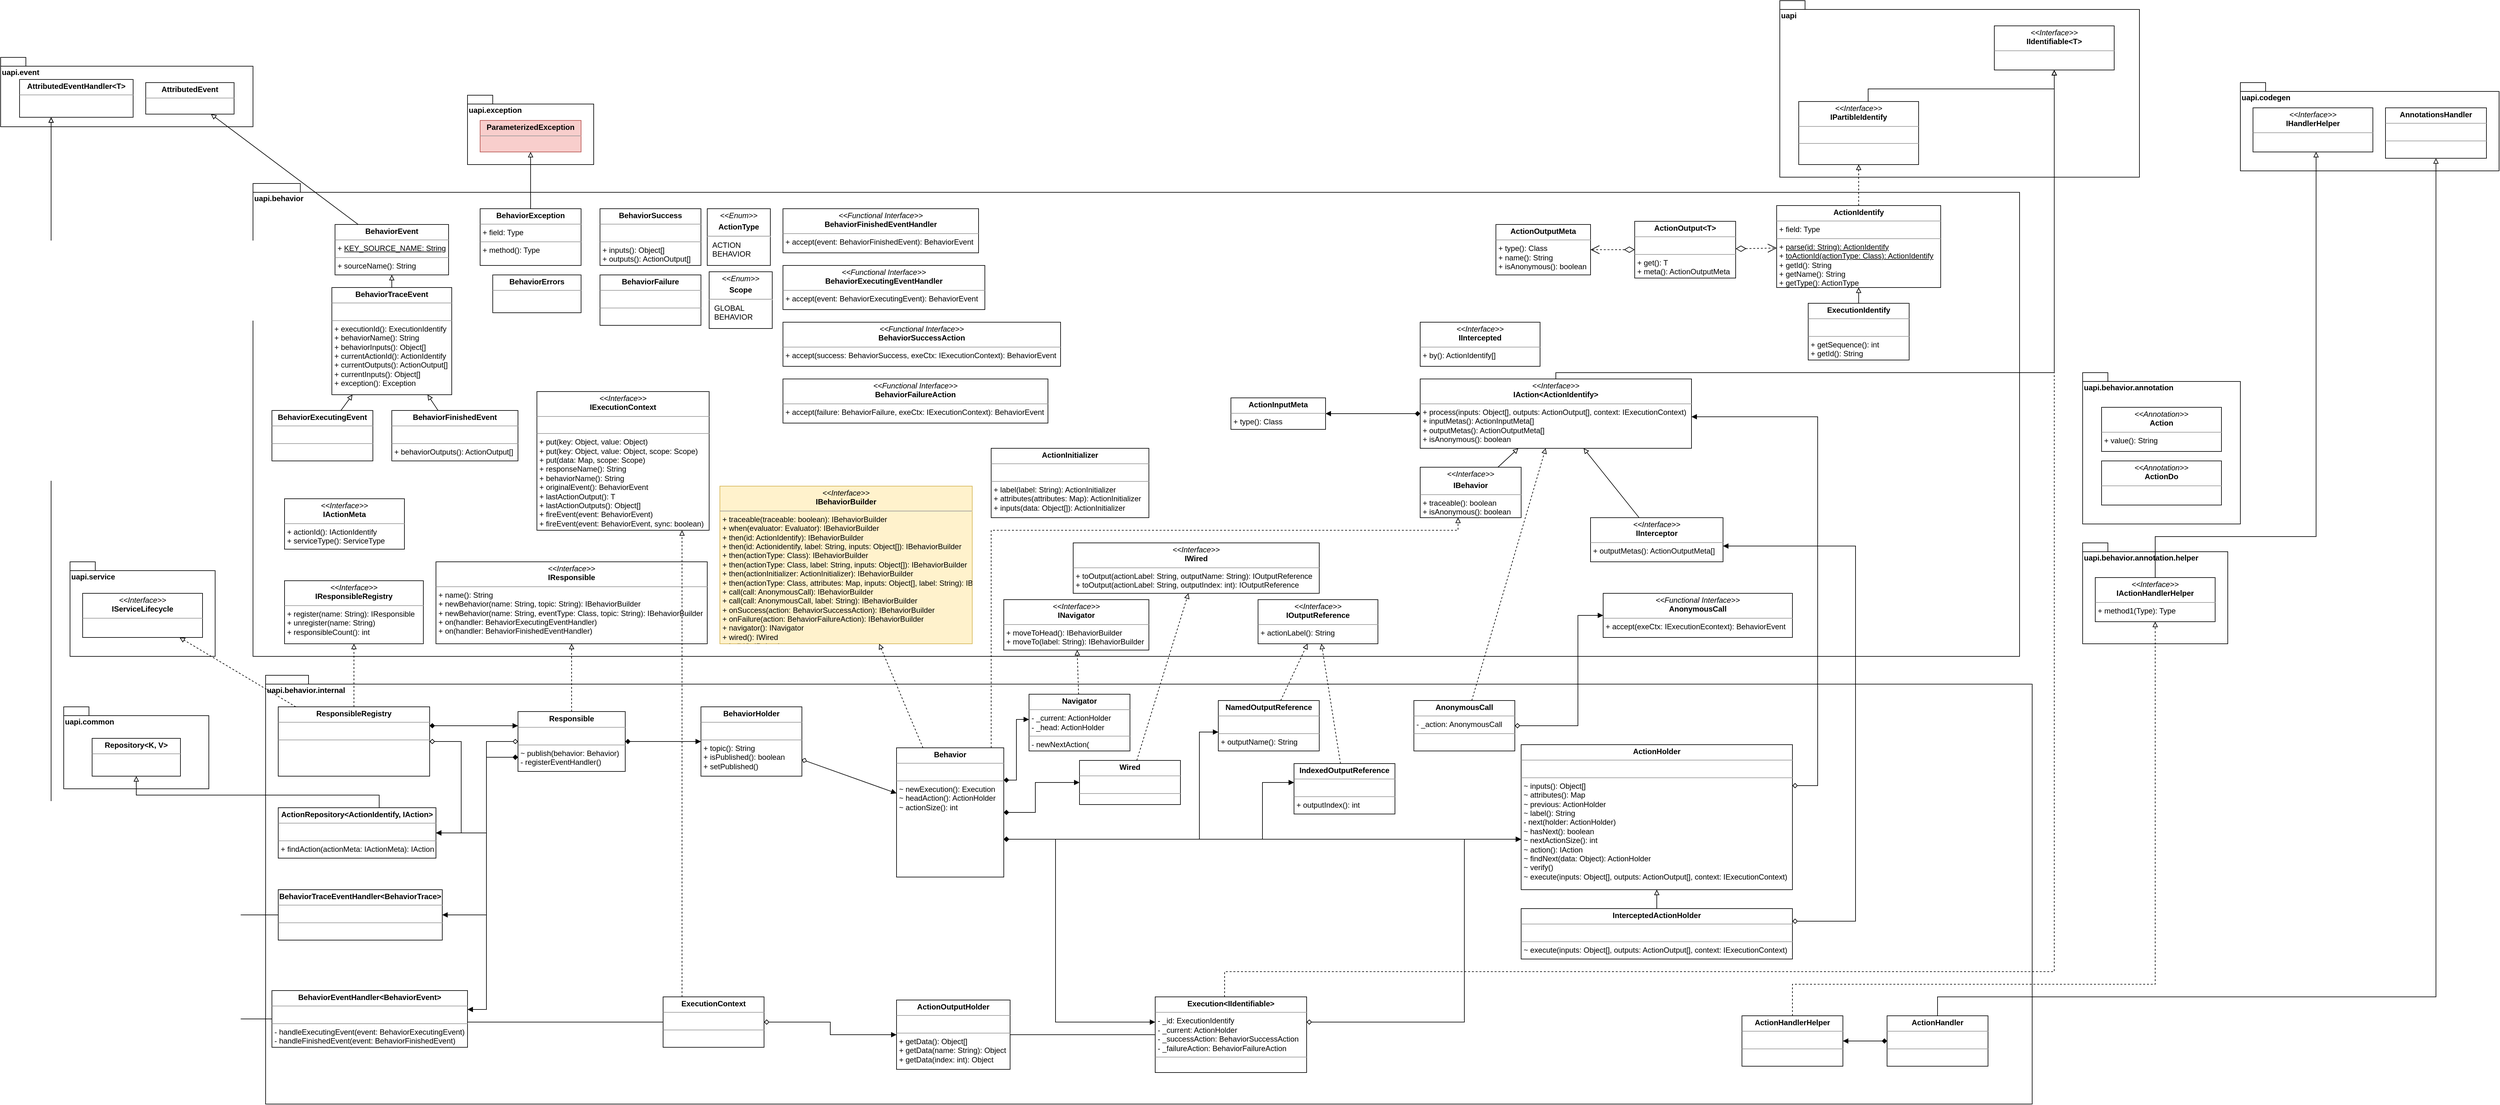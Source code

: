 <mxfile version="13.6.5" type="device" pages="3"><diagram id="YOuL4nuv2wj3NmSf2cQ1" name="Class Structure"><mxGraphModel dx="1987" dy="608" grid="1" gridSize="10" guides="1" tooltips="1" connect="1" arrows="1" fold="1" page="1" pageScale="1" pageWidth="827" pageHeight="1169" math="0" shadow="0"><root><mxCell id="0"/><mxCell id="PS_8pkDvt39hiwU-YLJq-33" value="Framework APIs" style="" parent="0"/><mxCell id="PS_8pkDvt39hiwU-YLJq-34" value="uapi.event" style="shape=folder;fontStyle=1;spacingTop=10;tabWidth=40;tabHeight=14;tabPosition=left;html=1;align=left;verticalAlign=top;movable=1;resizable=1;rotatable=1;deletable=1;editable=1;connectable=1;" parent="PS_8pkDvt39hiwU-YLJq-33" vertex="1"><mxGeometry x="-260" y="120" width="400" height="110" as="geometry"/></mxCell><mxCell id="PS_8pkDvt39hiwU-YLJq-46" value="&lt;p style=&quot;margin: 0px ; margin-top: 4px ; text-align: center&quot;&gt;&lt;b&gt;AttributedEvent&lt;/b&gt;&lt;br&gt;&lt;/p&gt;&lt;hr size=&quot;1&quot;&gt;&lt;div style=&quot;height: 2px&quot;&gt;&lt;/div&gt;" style="verticalAlign=top;align=left;overflow=fill;fontSize=12;fontFamily=Helvetica;html=1;" parent="PS_8pkDvt39hiwU-YLJq-33" vertex="1"><mxGeometry x="-30" y="160" width="140" height="50" as="geometry"/></mxCell><mxCell id="PS_8pkDvt39hiwU-YLJq-126" value="&lt;p style=&quot;margin: 0px ; margin-top: 4px ; text-align: center&quot;&gt;&lt;b&gt;AttributedEventHandler&amp;lt;T&amp;gt;&lt;/b&gt;&lt;/p&gt;&lt;hr size=&quot;1&quot;&gt;&lt;div style=&quot;height: 2px&quot;&gt;&lt;/div&gt;" style="verticalAlign=top;align=left;overflow=fill;fontSize=12;fontFamily=Helvetica;html=1;" parent="PS_8pkDvt39hiwU-YLJq-33" vertex="1"><mxGeometry x="-230" y="155" width="180" height="60" as="geometry"/></mxCell><mxCell id="PS_8pkDvt39hiwU-YLJq-42" value="uapi.exception" style="shape=folder;fontStyle=1;spacingTop=10;tabWidth=40;tabHeight=14;tabPosition=left;html=1;align=left;verticalAlign=top;" parent="PS_8pkDvt39hiwU-YLJq-33" vertex="1"><mxGeometry x="480" y="180" width="200" height="110" as="geometry"/></mxCell><mxCell id="PS_8pkDvt39hiwU-YLJq-44" value="&lt;p style=&quot;margin: 0px ; margin-top: 4px ; text-align: center&quot;&gt;&lt;b&gt;ParameterizedException&lt;/b&gt;&lt;br&gt;&lt;/p&gt;&lt;hr size=&quot;1&quot;&gt;&lt;div style=&quot;height: 2px&quot;&gt;&lt;/div&gt;" style="verticalAlign=top;align=left;overflow=fill;fontSize=12;fontFamily=Helvetica;html=1;fillColor=#f8cecc;strokeColor=#b85450;" parent="PS_8pkDvt39hiwU-YLJq-33" vertex="1"><mxGeometry x="500" y="220" width="160" height="50" as="geometry"/></mxCell><mxCell id="PS_8pkDvt39hiwU-YLJq-117" value="" style="group" parent="PS_8pkDvt39hiwU-YLJq-33" vertex="1" connectable="0"><mxGeometry x="-150" y="920" width="230" height="150" as="geometry"/></mxCell><mxCell id="PS_8pkDvt39hiwU-YLJq-119" value="" style="group" parent="PS_8pkDvt39hiwU-YLJq-117" vertex="1" connectable="0"><mxGeometry width="230" height="150" as="geometry"/></mxCell><mxCell id="PS_8pkDvt39hiwU-YLJq-114" value="uapi.service" style="shape=folder;fontStyle=1;spacingTop=10;tabWidth=40;tabHeight=14;tabPosition=left;html=1;align=left;verticalAlign=top;" parent="PS_8pkDvt39hiwU-YLJq-119" vertex="1"><mxGeometry width="230" height="150" as="geometry"/></mxCell><mxCell id="PS_8pkDvt39hiwU-YLJq-116" value="&lt;p style=&quot;margin: 0px ; margin-top: 4px ; text-align: center&quot;&gt;&lt;i&gt;&amp;lt;&amp;lt;Interface&amp;gt;&amp;gt;&lt;/i&gt;&lt;br&gt;&lt;b&gt;IServiceLifecycle&lt;/b&gt;&lt;br&gt;&lt;/p&gt;&lt;hr size=&quot;1&quot;&gt;&lt;p style=&quot;margin: 0px ; margin-left: 4px&quot;&gt;&lt;br&gt;&lt;/p&gt;" style="verticalAlign=top;align=left;overflow=fill;fontSize=12;fontFamily=Helvetica;html=1;" parent="PS_8pkDvt39hiwU-YLJq-119" vertex="1"><mxGeometry x="20" y="50" width="190" height="70" as="geometry"/></mxCell><mxCell id="PS_8pkDvt39hiwU-YLJq-14" value="uapi" style="shape=folder;fontStyle=1;spacingTop=10;tabWidth=40;tabHeight=14;tabPosition=left;html=1;align=left;verticalAlign=top;" parent="PS_8pkDvt39hiwU-YLJq-33" vertex="1"><mxGeometry x="2560" y="30" width="570" height="280" as="geometry"/></mxCell><mxCell id="PS_8pkDvt39hiwU-YLJq-13" value="&lt;p style=&quot;margin: 0px ; margin-top: 4px ; text-align: center&quot;&gt;&lt;i&gt;&amp;lt;&amp;lt;Interface&amp;gt;&amp;gt;&lt;/i&gt;&lt;br&gt;&lt;b&gt;IPartibleIdentify&lt;/b&gt;&lt;/p&gt;&lt;hr size=&quot;1&quot;&gt;&lt;p style=&quot;margin: 0px ; margin-left: 4px&quot;&gt;&lt;br&gt;&lt;/p&gt;&lt;hr size=&quot;1&quot;&gt;&lt;p style=&quot;margin: 0px ; margin-left: 4px&quot;&gt;&lt;br&gt;&lt;/p&gt;" style="verticalAlign=top;align=left;overflow=fill;fontSize=12;fontFamily=Helvetica;html=1;" parent="PS_8pkDvt39hiwU-YLJq-33" vertex="1"><mxGeometry x="2590" y="190" width="190" height="100" as="geometry"/></mxCell><mxCell id="PS_8pkDvt39hiwU-YLJq-163" value="&lt;p style=&quot;margin: 0px ; margin-top: 4px ; text-align: center&quot;&gt;&lt;i&gt;&amp;lt;&amp;lt;Interface&amp;gt;&amp;gt;&lt;/i&gt;&lt;br&gt;&lt;b&gt;IIdentifiable&amp;lt;T&amp;gt;&lt;/b&gt;&lt;br&gt;&lt;/p&gt;&lt;hr size=&quot;1&quot;&gt;&lt;p style=&quot;margin: 0px ; margin-left: 4px&quot;&gt;&lt;br&gt;&lt;/p&gt;" style="verticalAlign=top;align=left;overflow=fill;fontSize=12;fontFamily=Helvetica;html=1;strokeColor=#000000;" parent="PS_8pkDvt39hiwU-YLJq-33" vertex="1"><mxGeometry x="2900" y="70" width="190" height="70" as="geometry"/></mxCell><mxCell id="PS_8pkDvt39hiwU-YLJq-164" style="edgeStyle=orthogonalEdgeStyle;rounded=0;comic=0;orthogonalLoop=1;jettySize=auto;html=1;shadow=0;startArrow=none;startFill=0;endArrow=block;endFill=0;" parent="PS_8pkDvt39hiwU-YLJq-33" source="PS_8pkDvt39hiwU-YLJq-13" target="PS_8pkDvt39hiwU-YLJq-163" edge="1"><mxGeometry relative="1" as="geometry"><Array as="points"><mxPoint x="2700" y="170"/><mxPoint x="2995" y="170"/></Array></mxGeometry></mxCell><mxCell id="PS_8pkDvt39hiwU-YLJq-181" value="uapi.codegen" style="shape=folder;fontStyle=1;spacingTop=10;tabWidth=40;tabHeight=14;tabPosition=left;html=1;strokeColor=#000000;align=left;verticalAlign=top;" parent="PS_8pkDvt39hiwU-YLJq-33" vertex="1"><mxGeometry x="3290" y="160" width="410" height="140" as="geometry"/></mxCell><mxCell id="PS_8pkDvt39hiwU-YLJq-182" value="&lt;p style=&quot;margin: 0px ; margin-top: 4px ; text-align: center&quot;&gt;&lt;i&gt;&amp;lt;&amp;lt;Interface&amp;gt;&amp;gt;&lt;/i&gt;&lt;br&gt;&lt;b&gt;IHandlerHelper&lt;/b&gt;&lt;/p&gt;&lt;hr size=&quot;1&quot;&gt;&lt;p style=&quot;margin: 0px ; margin-left: 4px&quot;&gt;&lt;br&gt;&lt;/p&gt;" style="verticalAlign=top;align=left;overflow=fill;fontSize=12;fontFamily=Helvetica;html=1;strokeColor=#000000;" parent="PS_8pkDvt39hiwU-YLJq-33" vertex="1"><mxGeometry x="3310" y="200" width="190" height="70" as="geometry"/></mxCell><mxCell id="PS_8pkDvt39hiwU-YLJq-185" value="&lt;p style=&quot;margin: 0px ; margin-top: 4px ; text-align: center&quot;&gt;&lt;b&gt;AnnotationsHandler&lt;/b&gt;&lt;/p&gt;&lt;hr size=&quot;1&quot;&gt;&lt;p style=&quot;margin: 0px ; margin-left: 4px&quot;&gt;&lt;br&gt;&lt;/p&gt;&lt;hr size=&quot;1&quot;&gt;&lt;p style=&quot;margin: 0px ; margin-left: 4px&quot;&gt;&lt;br&gt;&lt;/p&gt;" style="verticalAlign=top;align=left;overflow=fill;fontSize=12;fontFamily=Helvetica;html=1;" parent="PS_8pkDvt39hiwU-YLJq-33" vertex="1"><mxGeometry x="3520" y="200" width="160" height="80" as="geometry"/></mxCell><mxCell id="ftzzcCDQLAiZgmoG_trD-7" value="uapi.common" style="shape=folder;fontStyle=1;spacingTop=10;tabWidth=40;tabHeight=14;tabPosition=left;html=1;strokeColor=#000000;align=left;verticalAlign=top;" parent="PS_8pkDvt39hiwU-YLJq-33" vertex="1"><mxGeometry x="-160" y="1150" width="230" height="130" as="geometry"/></mxCell><mxCell id="ftzzcCDQLAiZgmoG_trD-8" value="&lt;p style=&quot;margin: 0px ; margin-top: 4px ; text-align: center&quot;&gt;&lt;b&gt;Repository&amp;lt;K, V&amp;gt;&lt;/b&gt;&lt;/p&gt;&lt;hr size=&quot;1&quot;&gt;&lt;div style=&quot;height: 2px&quot;&gt;&lt;/div&gt;" style="verticalAlign=top;align=left;overflow=fill;fontSize=12;fontFamily=Helvetica;html=1;strokeColor=#000000;" parent="PS_8pkDvt39hiwU-YLJq-33" vertex="1"><mxGeometry x="-115" y="1200" width="140" height="60" as="geometry"/></mxCell><mxCell id="PS_8pkDvt39hiwU-YLJq-5" value="Behavior APIs" style="" parent="0"/><mxCell id="PS_8pkDvt39hiwU-YLJq-18" value="uapi.behavior" style="shape=folder;fontStyle=1;spacingTop=10;tabWidth=40;tabHeight=14;tabPosition=left;html=1;align=left;verticalAlign=top;" parent="PS_8pkDvt39hiwU-YLJq-5" vertex="1"><mxGeometry x="140" y="320" width="2800" height="750" as="geometry"/></mxCell><mxCell id="PS_8pkDvt39hiwU-YLJq-4" style="rounded=0;orthogonalLoop=1;jettySize=auto;html=1;startArrow=block;startFill=0;endArrow=none;endFill=0;" parent="PS_8pkDvt39hiwU-YLJq-5" source="ngCUkCQE1YpYWVDyAZ6t-6" target="PS_8pkDvt39hiwU-YLJq-3" edge="1"><mxGeometry relative="1" as="geometry"/></mxCell><mxCell id="ftzzcCDQLAiZgmoG_trD-3" style="edgeStyle=orthogonalEdgeStyle;rounded=0;comic=0;orthogonalLoop=1;jettySize=auto;html=1;shadow=0;startArrow=diamond;startFill=1;endArrow=block;endFill=1;" parent="PS_8pkDvt39hiwU-YLJq-5" source="ngCUkCQE1YpYWVDyAZ6t-6" target="PS_8pkDvt39hiwU-YLJq-20" edge="1"><mxGeometry relative="1" as="geometry"/></mxCell><mxCell id="ftzzcCDQLAiZgmoG_trD-4" style="edgeStyle=orthogonalEdgeStyle;rounded=0;comic=0;orthogonalLoop=1;jettySize=auto;html=1;shadow=0;startArrow=none;startFill=0;endArrow=block;endFill=0;" parent="PS_8pkDvt39hiwU-YLJq-5" source="ngCUkCQE1YpYWVDyAZ6t-6" target="PS_8pkDvt39hiwU-YLJq-163" edge="1"><mxGeometry relative="1" as="geometry"><Array as="points"><mxPoint x="2205" y="620"/><mxPoint x="2995" y="620"/></Array></mxGeometry></mxCell><mxCell id="ngCUkCQE1YpYWVDyAZ6t-6" value="&lt;p style=&quot;margin: 0px ; margin-top: 4px ; text-align: center&quot;&gt;&lt;i&gt;&amp;lt;&amp;lt;Interface&amp;gt;&amp;gt;&lt;/i&gt;&lt;br&gt;&lt;b&gt;IAction&amp;lt;ActionIdentify&amp;gt;&lt;/b&gt;&lt;/p&gt;&lt;hr size=&quot;1&quot;&gt;&lt;p style=&quot;margin: 0px ; margin-left: 4px&quot;&gt;+ process(inputs: Object[], outputs: ActionOutput[], context: IExecutionContext&lt;span&gt;)&lt;/span&gt;&lt;/p&gt;&lt;p style=&quot;margin: 0px ; margin-left: 4px&quot;&gt;&lt;span&gt;+ inputMetas(): ActionInputMeta[]&lt;/span&gt;&lt;/p&gt;&lt;p style=&quot;margin: 0px ; margin-left: 4px&quot;&gt;&lt;span&gt;+ outputMetas(): ActionOutputMeta[]&lt;/span&gt;&lt;/p&gt;&lt;p style=&quot;margin: 0px ; margin-left: 4px&quot;&gt;&lt;span&gt;+ isAnonymous(): boolean&lt;/span&gt;&lt;/p&gt;" style="verticalAlign=top;align=left;overflow=fill;fontSize=12;fontFamily=Helvetica;html=1;" parent="PS_8pkDvt39hiwU-YLJq-5" vertex="1"><mxGeometry x="1990" y="630" width="430" height="110" as="geometry"/></mxCell><mxCell id="PS_8pkDvt39hiwU-YLJq-3" value="&lt;p style=&quot;margin: 0px ; margin-top: 4px ; text-align: center&quot;&gt;&lt;i&gt;&amp;lt;&amp;lt;Interface&amp;gt;&amp;gt;&lt;/i&gt;&lt;/p&gt;&lt;p style=&quot;margin: 0px ; margin-top: 4px ; text-align: center&quot;&gt;&lt;b&gt;IBehavior&lt;/b&gt;&lt;/p&gt;&lt;hr size=&quot;1&quot;&gt;&lt;p style=&quot;margin: 0px ; margin-left: 4px&quot;&gt;+ traceable(): boolean&lt;/p&gt;&lt;p style=&quot;margin: 0px ; margin-left: 4px&quot;&gt;+ isAnonymous(): boolean&lt;/p&gt;" style="verticalAlign=top;align=left;overflow=fill;fontSize=12;fontFamily=Helvetica;html=1;" parent="PS_8pkDvt39hiwU-YLJq-5" vertex="1"><mxGeometry x="1990" y="770" width="160" height="80" as="geometry"/></mxCell><mxCell id="PS_8pkDvt39hiwU-YLJq-16" value="&lt;p style=&quot;margin: 0px ; margin-top: 4px ; text-align: center&quot;&gt;&lt;b&gt;ActionIdentify&lt;/b&gt;&lt;/p&gt;&lt;hr size=&quot;1&quot;&gt;&lt;p style=&quot;margin: 0px ; margin-left: 4px&quot;&gt;+ field: Type&lt;/p&gt;&lt;hr size=&quot;1&quot;&gt;&lt;p style=&quot;margin: 0px ; margin-left: 4px&quot;&gt;+ &lt;u&gt;parse(id: String): ActionIdentify&lt;/u&gt;&lt;/p&gt;&lt;p style=&quot;margin: 0px ; margin-left: 4px&quot;&gt;+ &lt;u&gt;toActionId(actionType: Class): ActionIdentify&lt;/u&gt;&lt;/p&gt;&lt;p style=&quot;margin: 0px ; margin-left: 4px&quot;&gt;+ getId(): String&lt;/p&gt;&lt;p style=&quot;margin: 0px ; margin-left: 4px&quot;&gt;+ getName(): String&lt;/p&gt;&lt;p style=&quot;margin: 0px ; margin-left: 4px&quot;&gt;+ getType(): ActionType&lt;/p&gt;" style="verticalAlign=top;align=left;overflow=fill;fontSize=12;fontFamily=Helvetica;html=1;" parent="PS_8pkDvt39hiwU-YLJq-5" vertex="1"><mxGeometry x="2555" y="355" width="260" height="130" as="geometry"/></mxCell><mxCell id="PS_8pkDvt39hiwU-YLJq-17" style="rounded=0;orthogonalLoop=1;jettySize=auto;html=1;startArrow=none;startFill=0;endArrow=block;endFill=0;dashed=1;" parent="PS_8pkDvt39hiwU-YLJq-5" source="PS_8pkDvt39hiwU-YLJq-16" target="PS_8pkDvt39hiwU-YLJq-13" edge="1"><mxGeometry relative="1" as="geometry"/></mxCell><mxCell id="PS_8pkDvt39hiwU-YLJq-19" value="&lt;p style=&quot;margin: 4px 0px 0px ; text-align: center&quot;&gt;&lt;i&gt;&amp;lt;&amp;lt;Enum&amp;gt;&amp;gt;&lt;/i&gt;&lt;/p&gt;&lt;p style=&quot;margin: 4px 0px 0px ; text-align: center&quot;&gt;&lt;b&gt;ActionType&lt;/b&gt;&lt;/p&gt;&lt;hr&gt;&lt;p style=&quot;margin: 0px ; margin-left: 8px&quot;&gt;ACTION&lt;/p&gt;&lt;p style=&quot;margin: 0px ; margin-left: 8px&quot;&gt;BEHAVIOR&lt;/p&gt;" style="verticalAlign=top;align=left;overflow=fill;fontSize=12;fontFamily=Helvetica;html=1;" parent="PS_8pkDvt39hiwU-YLJq-5" vertex="1"><mxGeometry x="860" y="360" width="100" height="90" as="geometry"/></mxCell><mxCell id="PS_8pkDvt39hiwU-YLJq-20" value="&lt;p style=&quot;margin: 0px ; margin-top: 4px ; text-align: center&quot;&gt;&lt;b&gt;ActionInputMeta&lt;/b&gt;&lt;/p&gt;&lt;hr size=&quot;1&quot;&gt;&lt;p style=&quot;margin: 0px ; margin-left: 4px&quot;&gt;+ type(): Class&lt;/p&gt;" style="verticalAlign=top;align=left;overflow=fill;fontSize=12;fontFamily=Helvetica;html=1;" parent="PS_8pkDvt39hiwU-YLJq-5" vertex="1"><mxGeometry x="1690" y="660" width="150" height="50" as="geometry"/></mxCell><mxCell id="PS_8pkDvt39hiwU-YLJq-21" value="&lt;p style=&quot;margin: 0px ; margin-top: 4px ; text-align: center&quot;&gt;&lt;b&gt;ActionOutputMeta&lt;/b&gt;&lt;/p&gt;&lt;hr size=&quot;1&quot;&gt;&lt;p style=&quot;margin: 0px ; margin-left: 4px&quot;&gt;+ type(): Class&lt;/p&gt;&lt;p style=&quot;margin: 0px ; margin-left: 4px&quot;&gt;+ name(): String&lt;/p&gt;&lt;p style=&quot;margin: 0px ; margin-left: 4px&quot;&gt;+ isAnonymous(): boolean&lt;/p&gt;" style="verticalAlign=top;align=left;overflow=fill;fontSize=12;fontFamily=Helvetica;html=1;" parent="PS_8pkDvt39hiwU-YLJq-5" vertex="1"><mxGeometry x="2110" y="385" width="150" height="80" as="geometry"/></mxCell><mxCell id="PS_8pkDvt39hiwU-YLJq-22" value="&lt;p style=&quot;margin: 0px ; margin-top: 4px ; text-align: center&quot;&gt;&lt;b&gt;ActionOutput&amp;lt;T&amp;gt;&lt;/b&gt;&lt;/p&gt;&lt;hr size=&quot;1&quot;&gt;&lt;p style=&quot;margin: 0px ; margin-left: 4px&quot;&gt;&lt;br&gt;&lt;/p&gt;&lt;hr size=&quot;1&quot;&gt;&lt;p style=&quot;margin: 0px ; margin-left: 4px&quot;&gt;+ get(): T&lt;/p&gt;&lt;p style=&quot;margin: 0px ; margin-left: 4px&quot;&gt;+ meta(): ActionOutputMeta&lt;/p&gt;" style="verticalAlign=top;align=left;overflow=fill;fontSize=12;fontFamily=Helvetica;html=1;" parent="PS_8pkDvt39hiwU-YLJq-5" vertex="1"><mxGeometry x="2330" y="380" width="160" height="90" as="geometry"/></mxCell><mxCell id="PS_8pkDvt39hiwU-YLJq-24" value="" style="endArrow=open;html=1;endSize=12;startArrow=diamondThin;startSize=14;startFill=0;align=left;verticalAlign=bottom;dashed=1;" parent="PS_8pkDvt39hiwU-YLJq-5" source="PS_8pkDvt39hiwU-YLJq-22" target="PS_8pkDvt39hiwU-YLJq-16" edge="1"><mxGeometry x="-1" y="3" relative="1" as="geometry"><mxPoint x="460" y="400" as="sourcePoint"/><mxPoint x="620" y="400" as="targetPoint"/></mxGeometry></mxCell><mxCell id="PS_8pkDvt39hiwU-YLJq-26" value="" style="endArrow=open;html=1;endSize=12;startArrow=diamondThin;startSize=14;startFill=0;align=left;verticalAlign=bottom;dashed=1;" parent="PS_8pkDvt39hiwU-YLJq-5" source="PS_8pkDvt39hiwU-YLJq-22" target="PS_8pkDvt39hiwU-YLJq-21" edge="1"><mxGeometry x="-1" y="3" relative="1" as="geometry"><mxPoint x="750" y="420" as="sourcePoint"/><mxPoint x="910" y="420" as="targetPoint"/></mxGeometry></mxCell><mxCell id="PS_8pkDvt39hiwU-YLJq-28" value="&lt;p style=&quot;margin: 0px ; margin-top: 4px ; text-align: center&quot;&gt;&lt;b&gt;BehaviorErrors&lt;/b&gt;&lt;/p&gt;&lt;hr size=&quot;1&quot;&gt;&lt;div style=&quot;height: 2px&quot;&gt;&lt;/div&gt;" style="verticalAlign=top;align=left;overflow=fill;fontSize=12;fontFamily=Helvetica;html=1;" parent="PS_8pkDvt39hiwU-YLJq-5" vertex="1"><mxGeometry x="520" y="465" width="140" height="60" as="geometry"/></mxCell><mxCell id="PS_8pkDvt39hiwU-YLJq-39" style="edgeStyle=none;rounded=0;orthogonalLoop=1;jettySize=auto;html=1;startArrow=none;startFill=0;endArrow=block;endFill=0;" parent="PS_8pkDvt39hiwU-YLJq-5" source="PS_8pkDvt39hiwU-YLJq-38" target="PS_8pkDvt39hiwU-YLJq-46" edge="1"><mxGeometry relative="1" as="geometry"><mxPoint x="1110" y="280" as="targetPoint"/></mxGeometry></mxCell><mxCell id="PS_8pkDvt39hiwU-YLJq-38" value="&lt;p style=&quot;margin: 0px ; margin-top: 4px ; text-align: center&quot;&gt;&lt;b&gt;BehaviorEvent&lt;/b&gt;&lt;/p&gt;&lt;hr size=&quot;1&quot;&gt;&lt;p style=&quot;margin: 0px ; margin-left: 4px&quot;&gt;+ &lt;u&gt;KEY_SOURCE_NAME: String&lt;/u&gt;&lt;/p&gt;&lt;hr size=&quot;1&quot;&gt;&lt;p style=&quot;margin: 0px ; margin-left: 4px&quot;&gt;+ sourceName(): String&lt;/p&gt;" style="verticalAlign=top;align=left;overflow=fill;fontSize=12;fontFamily=Helvetica;html=1;" parent="PS_8pkDvt39hiwU-YLJq-5" vertex="1"><mxGeometry x="270" y="385" width="180" height="80" as="geometry"/></mxCell><mxCell id="PS_8pkDvt39hiwU-YLJq-51" style="edgeStyle=none;rounded=0;orthogonalLoop=1;jettySize=auto;html=1;startArrow=none;startFill=0;endArrow=block;endFill=0;" parent="PS_8pkDvt39hiwU-YLJq-5" source="PS_8pkDvt39hiwU-YLJq-50" target="PS_8pkDvt39hiwU-YLJq-44" edge="1"><mxGeometry relative="1" as="geometry"/></mxCell><mxCell id="PS_8pkDvt39hiwU-YLJq-50" value="&lt;p style=&quot;margin: 0px ; margin-top: 4px ; text-align: center&quot;&gt;&lt;b&gt;BehaviorException&lt;/b&gt;&lt;br&gt;&lt;/p&gt;&lt;hr size=&quot;1&quot;&gt;&lt;p style=&quot;margin: 0px ; margin-left: 4px&quot;&gt;+ field: Type&lt;/p&gt;&lt;hr size=&quot;1&quot;&gt;&lt;p style=&quot;margin: 0px ; margin-left: 4px&quot;&gt;+ method(): Type&lt;/p&gt;" style="verticalAlign=top;align=left;overflow=fill;fontSize=12;fontFamily=Helvetica;html=1;" parent="PS_8pkDvt39hiwU-YLJq-5" vertex="1"><mxGeometry x="500" y="360" width="160" height="90" as="geometry"/></mxCell><mxCell id="PS_8pkDvt39hiwU-YLJq-56" style="edgeStyle=none;rounded=0;orthogonalLoop=1;jettySize=auto;html=1;startArrow=none;startFill=0;endArrow=block;endFill=0;" parent="PS_8pkDvt39hiwU-YLJq-5" source="PS_8pkDvt39hiwU-YLJq-53" target="PS_8pkDvt39hiwU-YLJq-103" edge="1"><mxGeometry relative="1" as="geometry"/></mxCell><mxCell id="PS_8pkDvt39hiwU-YLJq-53" value="&lt;p style=&quot;margin: 0px ; margin-top: 4px ; text-align: center&quot;&gt;&lt;b&gt;BehaviorExecutingEvent&lt;/b&gt;&lt;br&gt;&lt;/p&gt;&lt;hr size=&quot;1&quot;&gt;&lt;p style=&quot;margin: 0px ; margin-left: 4px&quot;&gt;&lt;br&gt;&lt;/p&gt;&lt;hr size=&quot;1&quot;&gt;&lt;p style=&quot;margin: 0px ; margin-left: 4px&quot;&gt;&lt;br&gt;&lt;/p&gt;" style="verticalAlign=top;align=left;overflow=fill;fontSize=12;fontFamily=Helvetica;html=1;" parent="PS_8pkDvt39hiwU-YLJq-5" vertex="1"><mxGeometry x="170" y="680" width="160" height="80" as="geometry"/></mxCell><mxCell id="PS_8pkDvt39hiwU-YLJq-55" style="edgeStyle=none;rounded=0;orthogonalLoop=1;jettySize=auto;html=1;startArrow=none;startFill=0;endArrow=block;endFill=0;" parent="PS_8pkDvt39hiwU-YLJq-5" source="PS_8pkDvt39hiwU-YLJq-103" target="PS_8pkDvt39hiwU-YLJq-38" edge="1"><mxGeometry relative="1" as="geometry"/></mxCell><mxCell id="PS_8pkDvt39hiwU-YLJq-57" value="&lt;p style=&quot;margin: 0px ; margin-top: 4px ; text-align: center&quot;&gt;&lt;i&gt;&amp;lt;&amp;lt;Functional Interface&amp;gt;&amp;gt;&lt;/i&gt;&lt;br&gt;&lt;b&gt;BehaviorExecutingEventHandler&lt;/b&gt;&lt;/p&gt;&lt;hr size=&quot;1&quot;&gt;&lt;p style=&quot;margin: 0px ; margin-left: 4px&quot;&gt;+ accept(event: BehaviorExecutingEvent): BehaviorEvent&lt;br&gt;&lt;/p&gt;" style="verticalAlign=top;align=left;overflow=fill;fontSize=12;fontFamily=Helvetica;html=1;" parent="PS_8pkDvt39hiwU-YLJq-5" vertex="1"><mxGeometry x="980" y="450" width="320" height="70" as="geometry"/></mxCell><mxCell id="PS_8pkDvt39hiwU-YLJq-68" value="&lt;p style=&quot;margin: 0px ; margin-top: 4px ; text-align: center&quot;&gt;&lt;b&gt;BehaviorFailure&lt;/b&gt;&lt;br&gt;&lt;/p&gt;&lt;hr size=&quot;1&quot;&gt;&lt;p style=&quot;margin: 0px ; margin-left: 4px&quot;&gt;&lt;br&gt;&lt;/p&gt;&lt;hr size=&quot;1&quot;&gt;&lt;p style=&quot;margin: 0px ; margin-left: 4px&quot;&gt;&lt;br&gt;&lt;/p&gt;" style="verticalAlign=top;align=left;overflow=fill;fontSize=12;fontFamily=Helvetica;html=1;" parent="PS_8pkDvt39hiwU-YLJq-5" vertex="1"><mxGeometry x="690" y="465" width="160" height="80" as="geometry"/></mxCell><mxCell id="PS_8pkDvt39hiwU-YLJq-70" style="edgeStyle=none;rounded=0;orthogonalLoop=1;jettySize=auto;html=1;startArrow=none;startFill=0;endArrow=block;endFill=0;" parent="PS_8pkDvt39hiwU-YLJq-5" source="PS_8pkDvt39hiwU-YLJq-69" target="PS_8pkDvt39hiwU-YLJq-103" edge="1"><mxGeometry relative="1" as="geometry"/></mxCell><mxCell id="PS_8pkDvt39hiwU-YLJq-69" value="&lt;p style=&quot;margin: 0px ; margin-top: 4px ; text-align: center&quot;&gt;&lt;b&gt;BehaviorFinishedEvent&lt;/b&gt;&lt;br&gt;&lt;/p&gt;&lt;hr size=&quot;1&quot;&gt;&lt;p style=&quot;margin: 0px ; margin-left: 4px&quot;&gt;&lt;br&gt;&lt;/p&gt;&lt;hr size=&quot;1&quot;&gt;&lt;p style=&quot;margin: 0px ; margin-left: 4px&quot;&gt;+ behaviorOutputs(): ActionOutput[]&lt;/p&gt;" style="verticalAlign=top;align=left;overflow=fill;fontSize=12;fontFamily=Helvetica;html=1;" parent="PS_8pkDvt39hiwU-YLJq-5" vertex="1"><mxGeometry x="360" y="680" width="200" height="80" as="geometry"/></mxCell><mxCell id="PS_8pkDvt39hiwU-YLJq-71" value="&lt;p style=&quot;margin: 0px ; margin-top: 4px ; text-align: center&quot;&gt;&lt;i&gt;&amp;lt;&amp;lt;Functional Interface&amp;gt;&amp;gt;&lt;/i&gt;&lt;br&gt;&lt;b&gt;BehaviorFinishedEventHandler&lt;/b&gt;&lt;br&gt;&lt;/p&gt;&lt;hr size=&quot;1&quot;&gt;&lt;p style=&quot;margin: 0px ; margin-left: 4px&quot;&gt;+ accept(event: BehaviorFinishedEvent): BehaviorEvent&lt;br&gt;&lt;/p&gt;" style="verticalAlign=top;align=left;overflow=fill;fontSize=12;fontFamily=Helvetica;html=1;" parent="PS_8pkDvt39hiwU-YLJq-5" vertex="1"><mxGeometry x="980" y="360" width="310" height="70" as="geometry"/></mxCell><mxCell id="PS_8pkDvt39hiwU-YLJq-72" value="&lt;p style=&quot;margin: 0px ; margin-top: 4px ; text-align: center&quot;&gt;&lt;b&gt;BehaviorSuccess&lt;/b&gt;&lt;br&gt;&lt;/p&gt;&lt;hr size=&quot;1&quot;&gt;&lt;p style=&quot;margin: 0px ; margin-left: 4px&quot;&gt;&lt;br&gt;&lt;/p&gt;&lt;hr size=&quot;1&quot;&gt;&lt;p style=&quot;margin: 0px ; margin-left: 4px&quot;&gt;+ inputs(): Object[]&lt;/p&gt;&lt;p style=&quot;margin: 0px ; margin-left: 4px&quot;&gt;+ outputs(): ActionOutput[]&lt;/p&gt;" style="verticalAlign=top;align=left;overflow=fill;fontSize=12;fontFamily=Helvetica;html=1;" parent="PS_8pkDvt39hiwU-YLJq-5" vertex="1"><mxGeometry x="690" y="360" width="160" height="90" as="geometry"/></mxCell><mxCell id="PS_8pkDvt39hiwU-YLJq-74" style="edgeStyle=none;rounded=0;orthogonalLoop=1;jettySize=auto;html=1;startArrow=none;startFill=0;endArrow=block;endFill=0;" parent="PS_8pkDvt39hiwU-YLJq-5" source="PS_8pkDvt39hiwU-YLJq-73" target="PS_8pkDvt39hiwU-YLJq-16" edge="1"><mxGeometry relative="1" as="geometry"/></mxCell><mxCell id="PS_8pkDvt39hiwU-YLJq-73" value="&lt;p style=&quot;margin: 0px ; margin-top: 4px ; text-align: center&quot;&gt;&lt;b&gt;ExecutionIdentify&lt;/b&gt;&lt;br&gt;&lt;/p&gt;&lt;hr size=&quot;1&quot;&gt;&lt;p style=&quot;margin: 0px ; margin-left: 4px&quot;&gt;&lt;br&gt;&lt;/p&gt;&lt;hr size=&quot;1&quot;&gt;&lt;p style=&quot;margin: 0px ; margin-left: 4px&quot;&gt;+ getSequence(): int&lt;/p&gt;&lt;p style=&quot;margin: 0px ; margin-left: 4px&quot;&gt;+ getId(): String&lt;/p&gt;" style="verticalAlign=top;align=left;overflow=fill;fontSize=12;fontFamily=Helvetica;html=1;" parent="PS_8pkDvt39hiwU-YLJq-5" vertex="1"><mxGeometry x="2605" y="510" width="160" height="90" as="geometry"/></mxCell><mxCell id="PS_8pkDvt39hiwU-YLJq-83" value="&lt;p style=&quot;margin: 0px ; margin-top: 4px ; text-align: center&quot;&gt;&lt;i&gt;&amp;lt;&amp;lt;Functional Interface&amp;gt;&amp;gt;&lt;/i&gt;&lt;br&gt;&lt;b&gt;BehaviorFailureAction&lt;/b&gt;&lt;br&gt;&lt;/p&gt;&lt;hr size=&quot;1&quot;&gt;&lt;p style=&quot;margin: 0px ; margin-left: 4px&quot;&gt;+ accept(failure: BehaviorFailure, exeCtx: IExecutionContext): BehaviorEvent&lt;br&gt;&lt;/p&gt;" style="verticalAlign=top;align=left;overflow=fill;fontSize=12;fontFamily=Helvetica;html=1;" parent="PS_8pkDvt39hiwU-YLJq-5" vertex="1"><mxGeometry x="980" y="630" width="420" height="70" as="geometry"/></mxCell><mxCell id="PS_8pkDvt39hiwU-YLJq-86" value="&lt;p style=&quot;margin: 0px ; margin-top: 4px ; text-align: center&quot;&gt;&lt;i&gt;&amp;lt;&amp;lt;Functional Interface&amp;gt;&amp;gt;&lt;/i&gt;&lt;br&gt;&lt;b&gt;BehaviorSuccessAction&lt;/b&gt;&lt;/p&gt;&lt;hr size=&quot;1&quot;&gt;&lt;p style=&quot;margin: 0px ; margin-left: 4px&quot;&gt;+ accept(success: BehaviorSuccess, exeCtx: IExecutionContext): BehaviorEvent&lt;br&gt;&lt;/p&gt;" style="verticalAlign=top;align=left;overflow=fill;fontSize=12;fontFamily=Helvetica;html=1;" parent="PS_8pkDvt39hiwU-YLJq-5" vertex="1"><mxGeometry x="980" y="540" width="440" height="70" as="geometry"/></mxCell><mxCell id="PS_8pkDvt39hiwU-YLJq-87" value="&lt;p style=&quot;margin: 0px ; margin-top: 4px ; text-align: center&quot;&gt;&lt;i&gt;&amp;lt;&amp;lt;Functional Interface&amp;gt;&amp;gt;&lt;/i&gt;&lt;br&gt;&lt;b&gt;AnonymousCall&lt;/b&gt;&lt;br&gt;&lt;/p&gt;&lt;hr size=&quot;1&quot;&gt;&lt;p style=&quot;margin: 0px ; margin-left: 4px&quot;&gt;+ accept(exeCtx: IExecutionEcontext): BehaviorEvent&lt;br&gt;&lt;/p&gt;" style="verticalAlign=top;align=left;overflow=fill;fontSize=12;fontFamily=Helvetica;html=1;" parent="PS_8pkDvt39hiwU-YLJq-5" vertex="1"><mxGeometry x="2280" y="970" width="300" height="70" as="geometry"/></mxCell><mxCell id="PS_8pkDvt39hiwU-YLJq-88" value="&lt;p style=&quot;margin: 0px ; margin-top: 4px ; text-align: center&quot;&gt;&lt;i&gt;&amp;lt;&amp;lt;Interface&amp;gt;&amp;gt;&lt;/i&gt;&lt;br&gt;&lt;b&gt;IBehaviorBuilder&lt;/b&gt;&lt;br&gt;&lt;/p&gt;&lt;hr size=&quot;1&quot;&gt;&lt;p style=&quot;margin: 0px ; margin-left: 4px&quot;&gt;+ traceable(traceable: boolean): IBehaviorBuilder&lt;br&gt;&lt;/p&gt;&lt;p style=&quot;margin: 0px ; margin-left: 4px&quot;&gt;+ when(evaluator: Evaluator): IBehaviorBuilder&lt;/p&gt;&lt;p style=&quot;margin: 0px ; margin-left: 4px&quot;&gt;+ then(id: ActionIdentify): IBehaviorBuilder&lt;/p&gt;&lt;p style=&quot;margin: 0px ; margin-left: 4px&quot;&gt;+ then(id: Actionidentify, label: String, inputs: Object[]): IBehaviorBuilder&lt;/p&gt;&lt;p style=&quot;margin: 0px ; margin-left: 4px&quot;&gt;+ then(actionType: Class): IBehaviorBuilder&lt;/p&gt;&lt;p style=&quot;margin: 0px ; margin-left: 4px&quot;&gt;+ then(actionType: Class, label: String, inputs: Object[]): IBehaviorBuilder&lt;/p&gt;&lt;p style=&quot;margin: 0px ; margin-left: 4px&quot;&gt;+ then(actionInitializer: ActionInitializer): IBehaviorBuilder&lt;/p&gt;&lt;p style=&quot;margin: 0px ; margin-left: 4px&quot;&gt;+ then(actionType: Class, attributes: Map, inputs: Object[], label: String): IBehaviorBuilder&lt;/p&gt;&lt;p style=&quot;margin: 0px ; margin-left: 4px&quot;&gt;+ call(call: AnonymousCall): IBehaviorBuilder&lt;/p&gt;&lt;p style=&quot;margin: 0px ; margin-left: 4px&quot;&gt;+ call(call: AnonymousCall, label: String): IBehaviorBuilder&lt;/p&gt;&lt;p style=&quot;margin: 0px ; margin-left: 4px&quot;&gt;+ onSuccess(action: BehaviorSuccessAction): IBehaviorBuilder&lt;/p&gt;&lt;p style=&quot;margin: 0px ; margin-left: 4px&quot;&gt;+ onFailure(action: BehaviorFailureAction): IBehaviorBuilder&lt;/p&gt;&lt;p style=&quot;margin: 0px ; margin-left: 4px&quot;&gt;+ navigator(): INavigator&lt;/p&gt;&lt;p style=&quot;margin: 0px ; margin-left: 4px&quot;&gt;+ wired(): IWired&lt;/p&gt;&lt;p style=&quot;margin: 0px ; margin-left: 4px&quot;&gt;+ build(): IBehavior&lt;/p&gt;" style="verticalAlign=top;align=left;overflow=fill;fontSize=12;fontFamily=Helvetica;html=1;fillColor=#fff2cc;strokeColor=#d6b656;" parent="PS_8pkDvt39hiwU-YLJq-5" vertex="1"><mxGeometry x="880" y="800" width="400" height="250" as="geometry"/></mxCell><mxCell id="PS_8pkDvt39hiwU-YLJq-91" value="&lt;p style=&quot;margin: 0px ; margin-top: 4px ; text-align: center&quot;&gt;&lt;i&gt;&amp;lt;&amp;lt;Interface&amp;gt;&amp;gt;&lt;/i&gt;&lt;br&gt;&lt;b&gt;IExecutionContext&lt;/b&gt;&lt;/p&gt;&lt;hr size=&quot;1&quot;&gt;&lt;p style=&quot;margin: 0px ; margin-left: 4px&quot;&gt;&lt;br&gt;&lt;/p&gt;&lt;hr size=&quot;1&quot;&gt;&lt;p style=&quot;margin: 0px ; margin-left: 4px&quot;&gt;+ put(key: Object, value: Object)&lt;br&gt;&lt;/p&gt;&lt;p style=&quot;margin: 0px ; margin-left: 4px&quot;&gt;+ put(key: Object, value: Object, scope: Scope)&lt;/p&gt;&lt;p style=&quot;margin: 0px ; margin-left: 4px&quot;&gt;+ put(data: Map, scope: Scope)&lt;/p&gt;&lt;p style=&quot;margin: 0px ; margin-left: 4px&quot;&gt;+ responseName(): String&lt;/p&gt;&lt;p style=&quot;margin: 0px ; margin-left: 4px&quot;&gt;+ behaviorName(): String&lt;/p&gt;&lt;p style=&quot;margin: 0px ; margin-left: 4px&quot;&gt;+ originalEvent(): BehaviorEvent&lt;/p&gt;&lt;p style=&quot;margin: 0px ; margin-left: 4px&quot;&gt;+ lastActionOutput(): T&lt;/p&gt;&lt;p style=&quot;margin: 0px ; margin-left: 4px&quot;&gt;+ lastActionOutputs(): Object[]&lt;/p&gt;&lt;p style=&quot;margin: 0px ; margin-left: 4px&quot;&gt;+ fireEvent(event: BehaviorEvent)&lt;/p&gt;&lt;p style=&quot;margin: 0px ; margin-left: 4px&quot;&gt;+ fireEvent(event: BehaviorEvent, sync: boolean)&lt;/p&gt;" style="verticalAlign=top;align=left;overflow=fill;fontSize=12;fontFamily=Helvetica;html=1;" parent="PS_8pkDvt39hiwU-YLJq-5" vertex="1"><mxGeometry x="590" y="650" width="273" height="220" as="geometry"/></mxCell><mxCell id="PS_8pkDvt39hiwU-YLJq-92" value="&lt;p style=&quot;margin: 4px 0px 0px ; text-align: center&quot;&gt;&lt;i&gt;&amp;lt;&amp;lt;Enum&amp;gt;&amp;gt;&lt;/i&gt;&lt;/p&gt;&lt;p style=&quot;margin: 4px 0px 0px ; text-align: center&quot;&gt;&lt;b&gt;Scope&lt;/b&gt;&lt;/p&gt;&lt;hr&gt;&lt;p style=&quot;margin: 0px ; margin-left: 8px&quot;&gt;GLOBAL&lt;/p&gt;&lt;p style=&quot;margin: 0px ; margin-left: 8px&quot;&gt;BEHAVIOR&lt;/p&gt;" style="verticalAlign=top;align=left;overflow=fill;fontSize=12;fontFamily=Helvetica;html=1;" parent="PS_8pkDvt39hiwU-YLJq-5" vertex="1"><mxGeometry x="863" y="460" width="100" height="90" as="geometry"/></mxCell><mxCell id="PS_8pkDvt39hiwU-YLJq-93" value="&lt;p style=&quot;margin: 0px ; margin-top: 4px ; text-align: center&quot;&gt;&lt;i&gt;&amp;lt;&amp;lt;Interface&amp;gt;&amp;gt;&lt;/i&gt;&lt;br&gt;&lt;b&gt;IIntercepted&lt;/b&gt;&lt;br&gt;&lt;/p&gt;&lt;hr size=&quot;1&quot;&gt;&lt;p style=&quot;margin: 0px ; margin-left: 4px&quot;&gt;+ by(): ActionIdentify[]&lt;br&gt;&lt;/p&gt;" style="verticalAlign=top;align=left;overflow=fill;fontSize=12;fontFamily=Helvetica;html=1;" parent="PS_8pkDvt39hiwU-YLJq-5" vertex="1"><mxGeometry x="1990" y="540" width="190" height="70" as="geometry"/></mxCell><mxCell id="PS_8pkDvt39hiwU-YLJq-95" style="edgeStyle=none;rounded=0;orthogonalLoop=1;jettySize=auto;html=1;startArrow=none;startFill=0;endArrow=block;endFill=0;" parent="PS_8pkDvt39hiwU-YLJq-5" source="PS_8pkDvt39hiwU-YLJq-94" target="ngCUkCQE1YpYWVDyAZ6t-6" edge="1"><mxGeometry relative="1" as="geometry"/></mxCell><mxCell id="PS_8pkDvt39hiwU-YLJq-94" value="&lt;p style=&quot;margin: 0px ; margin-top: 4px ; text-align: center&quot;&gt;&lt;i&gt;&amp;lt;&amp;lt;Interface&amp;gt;&amp;gt;&lt;/i&gt;&lt;br&gt;&lt;b&gt;IInterceptor&lt;/b&gt;&lt;br&gt;&lt;/p&gt;&lt;hr size=&quot;1&quot;&gt;&lt;p style=&quot;margin: 0px ; margin-left: 4px&quot;&gt;+ outputMetas(): ActionOutputMeta[]&lt;br&gt;&lt;/p&gt;" style="verticalAlign=top;align=left;overflow=fill;fontSize=12;fontFamily=Helvetica;html=1;" parent="PS_8pkDvt39hiwU-YLJq-5" vertex="1"><mxGeometry x="2260" y="850" width="210" height="70" as="geometry"/></mxCell><mxCell id="PS_8pkDvt39hiwU-YLJq-96" value="&lt;p style=&quot;margin: 0px ; margin-top: 4px ; text-align: center&quot;&gt;&lt;i&gt;&amp;lt;&amp;lt;Interface&amp;gt;&amp;gt;&lt;/i&gt;&lt;br&gt;&lt;b&gt;INavigator&lt;/b&gt;&lt;br&gt;&lt;/p&gt;&lt;hr size=&quot;1&quot;&gt;&lt;p style=&quot;margin: 0px ; margin-left: 4px&quot;&gt;+ moveToHead(): IBehaviorBuilder&lt;br&gt;&lt;/p&gt;&lt;p style=&quot;margin: 0px ; margin-left: 4px&quot;&gt;+ moveTo(label: String): IBehaviorBuilder&lt;/p&gt;" style="verticalAlign=top;align=left;overflow=fill;fontSize=12;fontFamily=Helvetica;html=1;" parent="PS_8pkDvt39hiwU-YLJq-5" vertex="1"><mxGeometry x="1330" y="980" width="230" height="80" as="geometry"/></mxCell><mxCell id="PS_8pkDvt39hiwU-YLJq-99" value="&lt;p style=&quot;margin: 0px ; margin-top: 4px ; text-align: center&quot;&gt;&lt;i&gt;&amp;lt;&amp;lt;Interface&amp;gt;&amp;gt;&lt;/i&gt;&lt;br&gt;&lt;b&gt;IOutputReference&lt;/b&gt;&lt;/p&gt;&lt;hr size=&quot;1&quot;&gt;&lt;p style=&quot;margin: 0px ; margin-left: 4px&quot;&gt;+ actionLabel(): String&lt;br&gt;&lt;/p&gt;" style="verticalAlign=top;align=left;overflow=fill;fontSize=12;fontFamily=Helvetica;html=1;" parent="PS_8pkDvt39hiwU-YLJq-5" vertex="1"><mxGeometry x="1733" y="980" width="190" height="70" as="geometry"/></mxCell><mxCell id="PS_8pkDvt39hiwU-YLJq-100" value="&lt;p style=&quot;margin: 0px ; margin-top: 4px ; text-align: center&quot;&gt;&lt;i&gt;&amp;lt;&amp;lt;Interface&amp;gt;&amp;gt;&lt;/i&gt;&lt;br&gt;&lt;b&gt;IResponsible&lt;/b&gt;&lt;br&gt;&lt;/p&gt;&lt;hr size=&quot;1&quot;&gt;&lt;p style=&quot;margin: 0px ; margin-left: 4px&quot;&gt;+ name(): String&lt;br&gt;&lt;/p&gt;&lt;p style=&quot;margin: 0px ; margin-left: 4px&quot;&gt;+ newBehavior(name: String, topic: String): IBehaviorBuilder&lt;/p&gt;&lt;p style=&quot;margin: 0px ; margin-left: 4px&quot;&gt;+ newBehavior(name: String, eventType: Class, topic: String): IBehaviorBuilder&lt;/p&gt;&lt;p style=&quot;margin: 0px ; margin-left: 4px&quot;&gt;+ on(handler: BehaviorExecutingEventHandler)&lt;/p&gt;&lt;p style=&quot;margin: 0px ; margin-left: 4px&quot;&gt;+ on(handler: BehaviorFinishedEventHandler)&lt;/p&gt;" style="verticalAlign=top;align=left;overflow=fill;fontSize=12;fontFamily=Helvetica;html=1;" parent="PS_8pkDvt39hiwU-YLJq-5" vertex="1"><mxGeometry x="430" y="920" width="430" height="130" as="geometry"/></mxCell><mxCell id="PS_8pkDvt39hiwU-YLJq-101" value="&lt;p style=&quot;margin: 0px ; margin-top: 4px ; text-align: center&quot;&gt;&lt;i&gt;&amp;lt;&amp;lt;Interface&amp;gt;&amp;gt;&lt;/i&gt;&lt;br&gt;&lt;b&gt;IResponsibleRegistry&lt;/b&gt;&lt;/p&gt;&lt;hr size=&quot;1&quot;&gt;&lt;p style=&quot;margin: 0px ; margin-left: 4px&quot;&gt;+ register(name: String): IResponsible&lt;br&gt;&lt;/p&gt;&lt;p style=&quot;margin: 0px ; margin-left: 4px&quot;&gt;+ unregister(name: String)&lt;/p&gt;&lt;p style=&quot;margin: 0px ; margin-left: 4px&quot;&gt;+ responsibleCount(): int&lt;/p&gt;" style="verticalAlign=top;align=left;overflow=fill;fontSize=12;fontFamily=Helvetica;html=1;" parent="PS_8pkDvt39hiwU-YLJq-5" vertex="1"><mxGeometry x="190" y="950" width="220" height="100" as="geometry"/></mxCell><mxCell id="PS_8pkDvt39hiwU-YLJq-102" value="&lt;p style=&quot;margin: 0px ; margin-top: 4px ; text-align: center&quot;&gt;&lt;i&gt;&amp;lt;&amp;lt;Interface&amp;gt;&amp;gt;&lt;/i&gt;&lt;br&gt;&lt;b&gt;IWired&lt;/b&gt;&lt;br&gt;&lt;/p&gt;&lt;hr size=&quot;1&quot;&gt;&lt;p style=&quot;margin: 0px ; margin-left: 4px&quot;&gt;+ toOutput(actionLabel: String, outputName: String): IOutputReference&lt;br&gt;&lt;/p&gt;&lt;p style=&quot;margin: 0px ; margin-left: 4px&quot;&gt;+ toOutput(actionLabel: String, outputIndex: int): IOutputReference&lt;/p&gt;" style="verticalAlign=top;align=left;overflow=fill;fontSize=12;fontFamily=Helvetica;html=1;" parent="PS_8pkDvt39hiwU-YLJq-5" vertex="1"><mxGeometry x="1440" y="890" width="390" height="80" as="geometry"/></mxCell><mxCell id="PS_8pkDvt39hiwU-YLJq-103" value="&lt;p style=&quot;margin: 0px ; margin-top: 4px ; text-align: center&quot;&gt;&lt;b&gt;BehaviorTraceEvent&lt;/b&gt;&lt;/p&gt;&lt;hr size=&quot;1&quot;&gt;&lt;p style=&quot;margin: 0px ; margin-left: 4px&quot;&gt;&lt;br&gt;&lt;/p&gt;&lt;hr size=&quot;1&quot;&gt;&lt;p style=&quot;margin: 0px ; margin-left: 4px&quot;&gt;+ executionId(): ExecutionIdentify&lt;/p&gt;&lt;p style=&quot;margin: 0px ; margin-left: 4px&quot;&gt;+ behaviorName(): String&lt;/p&gt;&lt;p style=&quot;margin: 0px ; margin-left: 4px&quot;&gt;+ behaviorInputs(): Object[]&lt;/p&gt;&lt;p style=&quot;margin: 0px ; margin-left: 4px&quot;&gt;+ currentActionId(): ActionIdentify&lt;/p&gt;&lt;p style=&quot;margin: 0px ; margin-left: 4px&quot;&gt;+ currentOutputs(): ActionOutput[]&lt;/p&gt;&lt;p style=&quot;margin: 0px ; margin-left: 4px&quot;&gt;+ currentInputs(): Object[]&lt;/p&gt;&lt;p style=&quot;margin: 0px ; margin-left: 4px&quot;&gt;+ exception(): Exception&lt;/p&gt;" style="verticalAlign=top;align=left;overflow=fill;fontSize=12;fontFamily=Helvetica;html=1;" parent="PS_8pkDvt39hiwU-YLJq-5" vertex="1"><mxGeometry x="265" y="485" width="190" height="170" as="geometry"/></mxCell><mxCell id="PS_8pkDvt39hiwU-YLJq-174" value="uapi.behavior.annotation" style="shape=folder;fontStyle=1;spacingTop=10;tabWidth=40;tabHeight=14;tabPosition=left;html=1;strokeColor=#000000;align=left;verticalAlign=top;" parent="PS_8pkDvt39hiwU-YLJq-5" vertex="1"><mxGeometry x="3040" y="620" width="250" height="240" as="geometry"/></mxCell><mxCell id="PS_8pkDvt39hiwU-YLJq-175" value="&lt;p style=&quot;margin: 0px ; margin-top: 4px ; text-align: center&quot;&gt;&lt;i&gt;&amp;lt;&amp;lt;Annotation&amp;gt;&amp;gt;&lt;/i&gt;&lt;br&gt;&lt;b&gt;Action&lt;/b&gt;&lt;/p&gt;&lt;hr size=&quot;1&quot;&gt;&lt;p style=&quot;margin: 0px ; margin-left: 4px&quot;&gt;+ value(): String&lt;br&gt;&lt;/p&gt;" style="verticalAlign=top;align=left;overflow=fill;fontSize=12;fontFamily=Helvetica;html=1;strokeColor=#000000;" parent="PS_8pkDvt39hiwU-YLJq-5" vertex="1"><mxGeometry x="3070" y="675" width="190" height="70" as="geometry"/></mxCell><mxCell id="PS_8pkDvt39hiwU-YLJq-176" value="&lt;p style=&quot;margin: 0px ; margin-top: 4px ; text-align: center&quot;&gt;&lt;i&gt;&amp;lt;&amp;lt;Annotation&amp;gt;&amp;gt;&lt;/i&gt;&lt;br&gt;&lt;b&gt;ActionDo&lt;/b&gt;&lt;/p&gt;&lt;hr size=&quot;1&quot;&gt;&lt;p style=&quot;margin: 0px ; margin-left: 4px&quot;&gt;&lt;br&gt;&lt;/p&gt;" style="verticalAlign=top;align=left;overflow=fill;fontSize=12;fontFamily=Helvetica;html=1;strokeColor=#000000;" parent="PS_8pkDvt39hiwU-YLJq-5" vertex="1"><mxGeometry x="3070" y="760" width="190" height="70" as="geometry"/></mxCell><mxCell id="PS_8pkDvt39hiwU-YLJq-179" value="uapi.behavior.annotation.helper" style="shape=folder;fontStyle=1;spacingTop=10;tabWidth=40;tabHeight=14;tabPosition=left;html=1;strokeColor=#000000;align=left;verticalAlign=top;" parent="PS_8pkDvt39hiwU-YLJq-5" vertex="1"><mxGeometry x="3040" y="890" width="230" height="160" as="geometry"/></mxCell><mxCell id="PS_8pkDvt39hiwU-YLJq-184" style="rounded=0;comic=0;orthogonalLoop=1;jettySize=auto;html=1;shadow=0;startArrow=none;startFill=0;endArrow=block;endFill=0;edgeStyle=orthogonalEdgeStyle;" parent="PS_8pkDvt39hiwU-YLJq-5" source="PS_8pkDvt39hiwU-YLJq-180" target="PS_8pkDvt39hiwU-YLJq-182" edge="1"><mxGeometry relative="1" as="geometry"><Array as="points"><mxPoint x="3155" y="880"/><mxPoint x="3410" y="880"/></Array></mxGeometry></mxCell><mxCell id="PS_8pkDvt39hiwU-YLJq-180" value="&lt;p style=&quot;margin: 0px ; margin-top: 4px ; text-align: center&quot;&gt;&lt;i&gt;&amp;lt;&amp;lt;Interface&amp;gt;&amp;gt;&lt;/i&gt;&lt;br&gt;&lt;b&gt;IActionHandlerHelper&lt;/b&gt;&lt;/p&gt;&lt;hr size=&quot;1&quot;&gt;&lt;p style=&quot;margin: 0px ; margin-left: 4px&quot;&gt;+ method1(Type): Type&lt;br&gt;&lt;/p&gt;" style="verticalAlign=top;align=left;overflow=fill;fontSize=12;fontFamily=Helvetica;html=1;strokeColor=#000000;" parent="PS_8pkDvt39hiwU-YLJq-5" vertex="1"><mxGeometry x="3060" y="945" width="190" height="70" as="geometry"/></mxCell><mxCell id="ftzzcCDQLAiZgmoG_trD-0" value="&lt;p style=&quot;margin: 0px ; margin-top: 4px ; text-align: center&quot;&gt;&lt;i&gt;&amp;lt;&amp;lt;Interface&amp;gt;&amp;gt;&lt;/i&gt;&lt;br&gt;&lt;b&gt;IActionMeta&lt;/b&gt;&lt;/p&gt;&lt;hr size=&quot;1&quot;&gt;&lt;p style=&quot;margin: 0px ; margin-left: 4px&quot;&gt;+ actionId(): IActionIdentify&lt;br&gt;&lt;/p&gt;&lt;p style=&quot;margin: 0px ; margin-left: 4px&quot;&gt;+ serviceType(): ServiceType&lt;/p&gt;" style="verticalAlign=top;align=left;overflow=fill;fontSize=12;fontFamily=Helvetica;html=1;" parent="PS_8pkDvt39hiwU-YLJq-5" vertex="1"><mxGeometry x="190" y="820" width="190" height="80" as="geometry"/></mxCell><mxCell id="IL5bmhA5dvTICwrTwbuZ-9" value="&lt;p style=&quot;margin: 0px ; margin-top: 4px ; text-align: center&quot;&gt;&lt;b&gt;ActionInitializer&lt;/b&gt;&lt;/p&gt;&lt;hr size=&quot;1&quot;&gt;&lt;p style=&quot;margin: 0px ; margin-left: 4px&quot;&gt;&lt;br&gt;&lt;/p&gt;&lt;hr size=&quot;1&quot;&gt;&lt;p style=&quot;margin: 0px 0px 0px 4px&quot;&gt;+ label(label: String): ActionInitializer&lt;/p&gt;&lt;p style=&quot;margin: 0px 0px 0px 4px&quot;&gt;+ attributes(attributes: Map): ActionInitializer&lt;/p&gt;&lt;p style=&quot;margin: 0px 0px 0px 4px&quot;&gt;+ inputs(data: Object[]): ActionInitializer&lt;/p&gt;" style="verticalAlign=top;align=left;overflow=fill;fontSize=12;fontFamily=Helvetica;html=1;" parent="PS_8pkDvt39hiwU-YLJq-5" vertex="1"><mxGeometry x="1310" y="740" width="250" height="110" as="geometry"/></mxCell><mxCell id="PS_8pkDvt39hiwU-YLJq-31" value="Behavior Implementation" style="" parent="0"/><mxCell id="PS_8pkDvt39hiwU-YLJq-32" value="uapi.behavior.internal" style="shape=folder;fontStyle=1;spacingTop=10;tabWidth=40;tabHeight=14;tabPosition=left;html=1;align=left;verticalAlign=top;" parent="PS_8pkDvt39hiwU-YLJq-31" vertex="1"><mxGeometry x="160" y="1100" width="2800" height="680" as="geometry"/></mxCell><mxCell id="PS_8pkDvt39hiwU-YLJq-110" style="edgeStyle=none;rounded=0;orthogonalLoop=1;jettySize=auto;html=1;startArrow=none;startFill=0;endArrow=block;endFill=0;dashed=1;" parent="PS_8pkDvt39hiwU-YLJq-31" source="PS_8pkDvt39hiwU-YLJq-108" target="PS_8pkDvt39hiwU-YLJq-101" edge="1"><mxGeometry relative="1" as="geometry"/></mxCell><mxCell id="PS_8pkDvt39hiwU-YLJq-113" style="rounded=0;orthogonalLoop=1;jettySize=auto;html=1;startArrow=diamond;startFill=1;endArrow=block;endFill=1;shadow=0;comic=0;anchorPointDirection=1;edgeStyle=orthogonalEdgeStyle;" parent="PS_8pkDvt39hiwU-YLJq-31" source="PS_8pkDvt39hiwU-YLJq-108" target="PS_8pkDvt39hiwU-YLJq-111" edge="1"><mxGeometry relative="1" as="geometry"><Array as="points"><mxPoint x="500" y="1180"/><mxPoint x="500" y="1180"/></Array></mxGeometry></mxCell><mxCell id="PS_8pkDvt39hiwU-YLJq-118" style="edgeStyle=none;rounded=0;orthogonalLoop=1;jettySize=auto;html=1;startArrow=none;startFill=0;endArrow=block;endFill=0;dashed=1;" parent="PS_8pkDvt39hiwU-YLJq-31" source="PS_8pkDvt39hiwU-YLJq-108" target="PS_8pkDvt39hiwU-YLJq-116" edge="1"><mxGeometry relative="1" as="geometry"/></mxCell><mxCell id="ftzzcCDQLAiZgmoG_trD-17" style="edgeStyle=orthogonalEdgeStyle;rounded=0;comic=0;orthogonalLoop=1;jettySize=auto;html=1;shadow=0;startArrow=diamond;startFill=0;endArrow=block;endFill=1;fontColor=#FF0000;" parent="PS_8pkDvt39hiwU-YLJq-31" source="PS_8pkDvt39hiwU-YLJq-108" target="ftzzcCDQLAiZgmoG_trD-11" edge="1"><mxGeometry relative="1" as="geometry"><Array as="points"><mxPoint x="470" y="1205"/><mxPoint x="470" y="1350"/></Array></mxGeometry></mxCell><mxCell id="PS_8pkDvt39hiwU-YLJq-108" value="&lt;p style=&quot;margin: 0px ; margin-top: 4px ; text-align: center&quot;&gt;&lt;b&gt;ResponsibleRegistry&lt;/b&gt;&lt;/p&gt;&lt;hr size=&quot;1&quot;&gt;&lt;p style=&quot;margin: 0px ; margin-left: 4px&quot;&gt;&lt;br&gt;&lt;/p&gt;&lt;hr size=&quot;1&quot;&gt;&lt;p style=&quot;margin: 0px ; margin-left: 4px&quot;&gt;&lt;br&gt;&lt;/p&gt;" style="verticalAlign=top;align=left;overflow=fill;fontSize=12;fontFamily=Helvetica;html=1;" parent="PS_8pkDvt39hiwU-YLJq-31" vertex="1"><mxGeometry x="180" y="1150" width="240" height="110" as="geometry"/></mxCell><mxCell id="PS_8pkDvt39hiwU-YLJq-112" style="edgeStyle=none;rounded=0;orthogonalLoop=1;jettySize=auto;html=1;dashed=1;startArrow=none;startFill=0;endArrow=block;endFill=0;" parent="PS_8pkDvt39hiwU-YLJq-31" source="PS_8pkDvt39hiwU-YLJq-111" target="PS_8pkDvt39hiwU-YLJq-100" edge="1"><mxGeometry relative="1" as="geometry"/></mxCell><mxCell id="PS_8pkDvt39hiwU-YLJq-124" style="edgeStyle=orthogonalEdgeStyle;rounded=0;comic=0;orthogonalLoop=1;jettySize=auto;html=1;shadow=0;startArrow=diamond;startFill=1;endArrow=block;endFill=1;" parent="PS_8pkDvt39hiwU-YLJq-31" source="PS_8pkDvt39hiwU-YLJq-111" target="PS_8pkDvt39hiwU-YLJq-123" edge="1"><mxGeometry relative="1" as="geometry"><Array as="points"><mxPoint x="510" y="1230"/><mxPoint x="510" y="1630"/></Array></mxGeometry></mxCell><mxCell id="PS_8pkDvt39hiwU-YLJq-130" style="edgeStyle=none;rounded=0;comic=0;orthogonalLoop=1;jettySize=auto;html=1;shadow=0;startArrow=diamond;startFill=1;endArrow=block;endFill=1;" parent="PS_8pkDvt39hiwU-YLJq-31" source="PS_8pkDvt39hiwU-YLJq-111" target="PS_8pkDvt39hiwU-YLJq-129" edge="1"><mxGeometry relative="1" as="geometry"/></mxCell><mxCell id="PS_8pkDvt39hiwU-YLJq-160" style="edgeStyle=orthogonalEdgeStyle;rounded=0;comic=0;orthogonalLoop=1;jettySize=auto;html=1;shadow=0;startArrow=diamond;startFill=0;endArrow=block;endFill=1;" parent="PS_8pkDvt39hiwU-YLJq-31" source="PS_8pkDvt39hiwU-YLJq-111" target="PS_8pkDvt39hiwU-YLJq-128" edge="1"><mxGeometry relative="1" as="geometry"><mxPoint x="560" y="1230" as="sourcePoint"/><Array as="points"><mxPoint x="510" y="1230"/><mxPoint x="510" y="1480"/></Array></mxGeometry></mxCell><mxCell id="PS_8pkDvt39hiwU-YLJq-197" style="edgeStyle=orthogonalEdgeStyle;rounded=0;comic=0;orthogonalLoop=1;jettySize=auto;html=1;shadow=0;startArrow=none;startFill=0;endArrow=none;endFill=0;" parent="PS_8pkDvt39hiwU-YLJq-31" source="PS_8pkDvt39hiwU-YLJq-123" target="PS_8pkDvt39hiwU-YLJq-194" edge="1"><mxGeometry relative="1" as="geometry"><Array as="points"><mxPoint x="550" y="1650"/><mxPoint x="550" y="1650"/></Array></mxGeometry></mxCell><mxCell id="ftzzcCDQLAiZgmoG_trD-16" style="edgeStyle=orthogonalEdgeStyle;rounded=0;comic=0;orthogonalLoop=1;jettySize=auto;html=1;shadow=0;startArrow=diamond;startFill=0;endArrow=block;endFill=1;fontColor=#FF0000;" parent="PS_8pkDvt39hiwU-YLJq-31" source="PS_8pkDvt39hiwU-YLJq-111" target="ftzzcCDQLAiZgmoG_trD-11" edge="1"><mxGeometry relative="1" as="geometry"><Array as="points"><mxPoint x="510" y="1205"/><mxPoint x="510" y="1350"/></Array></mxGeometry></mxCell><mxCell id="PS_8pkDvt39hiwU-YLJq-111" value="&lt;p style=&quot;margin: 0px ; margin-top: 4px ; text-align: center&quot;&gt;&lt;b&gt;Responsible&lt;/b&gt;&lt;/p&gt;&lt;hr size=&quot;1&quot;&gt;&lt;p style=&quot;margin: 0px ; margin-left: 4px&quot;&gt;&lt;br&gt;&lt;/p&gt;&lt;hr size=&quot;1&quot;&gt;&lt;p style=&quot;margin: 0px ; margin-left: 4px&quot;&gt;~ publish(behavior: Behavior)&lt;/p&gt;&lt;p style=&quot;margin: 0px ; margin-left: 4px&quot;&gt;- registerEventHandler()&lt;/p&gt;" style="verticalAlign=top;align=left;overflow=fill;fontSize=12;fontFamily=Helvetica;html=1;" parent="PS_8pkDvt39hiwU-YLJq-31" vertex="1"><mxGeometry x="560" y="1157.5" width="170" height="95" as="geometry"/></mxCell><mxCell id="PS_8pkDvt39hiwU-YLJq-123" value="&lt;p style=&quot;margin: 0px ; margin-top: 4px ; text-align: center&quot;&gt;&lt;b&gt;BehaviorEventHandler&amp;lt;BehaviorEvent&amp;gt;&lt;/b&gt;&lt;/p&gt;&lt;hr size=&quot;1&quot;&gt;&lt;p style=&quot;margin: 0px ; margin-left: 4px&quot;&gt;&lt;br&gt;&lt;/p&gt;&lt;hr size=&quot;1&quot;&gt;&lt;p style=&quot;margin: 0px ; margin-left: 4px&quot;&gt;-&amp;nbsp;handleExecutingEvent(event: BehaviorExecutingEvent)&lt;/p&gt;&lt;p style=&quot;margin: 0px ; margin-left: 4px&quot;&gt;- handleFinishedEvent(event: BehaviorFinishedEvent)&lt;/p&gt;" style="verticalAlign=top;align=left;overflow=fill;fontSize=12;fontFamily=Helvetica;html=1;" parent="PS_8pkDvt39hiwU-YLJq-31" vertex="1"><mxGeometry x="170" y="1600" width="310" height="90" as="geometry"/></mxCell><mxCell id="PS_8pkDvt39hiwU-YLJq-127" style="edgeStyle=orthogonalEdgeStyle;rounded=0;comic=0;orthogonalLoop=1;jettySize=auto;html=1;shadow=0;startArrow=none;startFill=0;endArrow=block;endFill=0;" parent="PS_8pkDvt39hiwU-YLJq-31" source="PS_8pkDvt39hiwU-YLJq-123" target="PS_8pkDvt39hiwU-YLJq-126" edge="1"><mxGeometry relative="1" as="geometry"><Array as="points"><mxPoint x="-180" y="1645"/></Array></mxGeometry></mxCell><mxCell id="PS_8pkDvt39hiwU-YLJq-139" style="edgeStyle=orthogonalEdgeStyle;rounded=0;comic=0;orthogonalLoop=1;jettySize=auto;html=1;shadow=0;startArrow=none;startFill=0;endArrow=block;endFill=0;" parent="PS_8pkDvt39hiwU-YLJq-31" source="PS_8pkDvt39hiwU-YLJq-128" target="PS_8pkDvt39hiwU-YLJq-126" edge="1"><mxGeometry relative="1" as="geometry"><Array as="points"><mxPoint x="-180" y="1480"/></Array></mxGeometry></mxCell><mxCell id="PS_8pkDvt39hiwU-YLJq-128" value="&lt;p style=&quot;margin: 0px ; margin-top: 4px ; text-align: center&quot;&gt;&lt;b&gt;BehaviorTraceEventHandler&amp;lt;BehaviorTrace&amp;gt;&lt;/b&gt;&lt;/p&gt;&lt;hr size=&quot;1&quot;&gt;&lt;p style=&quot;margin: 0px ; margin-left: 4px&quot;&gt;&lt;br&gt;&lt;/p&gt;&lt;hr size=&quot;1&quot;&gt;&lt;p style=&quot;margin: 0px ; margin-left: 4px&quot;&gt;&lt;br&gt;&lt;/p&gt;" style="verticalAlign=top;align=left;overflow=fill;fontSize=12;fontFamily=Helvetica;html=1;" parent="PS_8pkDvt39hiwU-YLJq-31" vertex="1"><mxGeometry x="180" y="1440" width="260" height="80" as="geometry"/></mxCell><mxCell id="PS_8pkDvt39hiwU-YLJq-131" style="edgeStyle=none;rounded=0;comic=0;orthogonalLoop=1;jettySize=auto;html=1;shadow=0;startArrow=diamond;startFill=0;endArrow=block;endFill=1;" parent="PS_8pkDvt39hiwU-YLJq-31" source="PS_8pkDvt39hiwU-YLJq-129" target="PS_8pkDvt39hiwU-YLJq-132" edge="1"><mxGeometry relative="1" as="geometry"/></mxCell><mxCell id="PS_8pkDvt39hiwU-YLJq-129" value="&lt;p style=&quot;margin: 0px ; margin-top: 4px ; text-align: center&quot;&gt;&lt;b&gt;BehaviorHolder&lt;/b&gt;&lt;/p&gt;&lt;hr size=&quot;1&quot;&gt;&lt;p style=&quot;margin: 0px ; margin-left: 4px&quot;&gt;&lt;br&gt;&lt;/p&gt;&lt;hr size=&quot;1&quot;&gt;&lt;p style=&quot;margin: 0px ; margin-left: 4px&quot;&gt;+ topic(): String&lt;/p&gt;&lt;p style=&quot;margin: 0px ; margin-left: 4px&quot;&gt;+ isPublished(): boolean&lt;/p&gt;&lt;p style=&quot;margin: 0px ; margin-left: 4px&quot;&gt;+ setPublished()&lt;/p&gt;" style="verticalAlign=top;align=left;overflow=fill;fontSize=12;fontFamily=Helvetica;html=1;strokeColor=#000000;" parent="PS_8pkDvt39hiwU-YLJq-31" vertex="1"><mxGeometry x="850" y="1150" width="160" height="110" as="geometry"/></mxCell><mxCell id="PS_8pkDvt39hiwU-YLJq-133" style="edgeStyle=orthogonalEdgeStyle;rounded=0;comic=0;orthogonalLoop=1;jettySize=auto;html=1;shadow=0;startArrow=none;startFill=0;endArrow=block;endFill=0;dashed=1;" parent="PS_8pkDvt39hiwU-YLJq-31" source="PS_8pkDvt39hiwU-YLJq-132" target="PS_8pkDvt39hiwU-YLJq-3" edge="1"><mxGeometry relative="1" as="geometry"><Array as="points"><mxPoint x="1310" y="870"/><mxPoint x="2050" y="870"/></Array></mxGeometry></mxCell><mxCell id="PS_8pkDvt39hiwU-YLJq-134" style="edgeStyle=none;rounded=0;comic=0;orthogonalLoop=1;jettySize=auto;html=1;shadow=0;startArrow=none;startFill=0;endArrow=block;endFill=0;dashed=1;" parent="PS_8pkDvt39hiwU-YLJq-31" source="PS_8pkDvt39hiwU-YLJq-132" target="PS_8pkDvt39hiwU-YLJq-88" edge="1"><mxGeometry relative="1" as="geometry"/></mxCell><mxCell id="PS_8pkDvt39hiwU-YLJq-136" style="edgeStyle=orthogonalEdgeStyle;rounded=0;comic=0;orthogonalLoop=1;jettySize=auto;html=1;shadow=0;startArrow=diamond;startFill=1;endArrow=block;endFill=1;" parent="PS_8pkDvt39hiwU-YLJq-31" source="PS_8pkDvt39hiwU-YLJq-132" target="PS_8pkDvt39hiwU-YLJq-135" edge="1"><mxGeometry relative="1" as="geometry"><Array as="points"><mxPoint x="1730" y="1360"/><mxPoint x="1730" y="1360"/></Array></mxGeometry></mxCell><mxCell id="PS_8pkDvt39hiwU-YLJq-146" style="edgeStyle=orthogonalEdgeStyle;rounded=0;comic=0;orthogonalLoop=1;jettySize=auto;html=1;shadow=0;startArrow=diamond;startFill=1;endArrow=block;endFill=1;exitX=1;exitY=0.25;exitDx=0;exitDy=0;" parent="PS_8pkDvt39hiwU-YLJq-31" source="PS_8pkDvt39hiwU-YLJq-132" target="PS_8pkDvt39hiwU-YLJq-143" edge="1"><mxGeometry relative="1" as="geometry"><Array as="points"><mxPoint x="1350" y="1266"/><mxPoint x="1350" y="1170"/></Array></mxGeometry></mxCell><mxCell id="PS_8pkDvt39hiwU-YLJq-148" style="edgeStyle=orthogonalEdgeStyle;rounded=0;comic=0;orthogonalLoop=1;jettySize=auto;html=1;shadow=0;startArrow=diamond;startFill=1;endArrow=block;endFill=1;exitX=1;exitY=0.5;exitDx=0;exitDy=0;" parent="PS_8pkDvt39hiwU-YLJq-31" source="PS_8pkDvt39hiwU-YLJq-132" target="PS_8pkDvt39hiwU-YLJq-145" edge="1"><mxGeometry relative="1" as="geometry"><Array as="points"><mxPoint x="1380" y="1318"/><mxPoint x="1380" y="1270"/></Array></mxGeometry></mxCell><mxCell id="PS_8pkDvt39hiwU-YLJq-154" style="edgeStyle=orthogonalEdgeStyle;rounded=0;comic=0;orthogonalLoop=1;jettySize=auto;html=1;shadow=0;startArrow=diamond;startFill=1;endArrow=block;endFill=1;" parent="PS_8pkDvt39hiwU-YLJq-31" source="PS_8pkDvt39hiwU-YLJq-132" target="PS_8pkDvt39hiwU-YLJq-151" edge="1"><mxGeometry relative="1" as="geometry"><Array as="points"><mxPoint x="1740" y="1360"/><mxPoint x="1740" y="1270"/></Array></mxGeometry></mxCell><mxCell id="PS_8pkDvt39hiwU-YLJq-155" style="edgeStyle=orthogonalEdgeStyle;rounded=0;comic=0;orthogonalLoop=1;jettySize=auto;html=1;shadow=0;startArrow=diamond;startFill=1;endArrow=block;endFill=1;" parent="PS_8pkDvt39hiwU-YLJq-31" source="PS_8pkDvt39hiwU-YLJq-132" target="PS_8pkDvt39hiwU-YLJq-150" edge="1"><mxGeometry relative="1" as="geometry"><Array as="points"><mxPoint x="1640" y="1360"/><mxPoint x="1640" y="1190"/></Array></mxGeometry></mxCell><mxCell id="PS_8pkDvt39hiwU-YLJq-162" style="edgeStyle=orthogonalEdgeStyle;rounded=0;comic=0;orthogonalLoop=1;jettySize=auto;html=1;shadow=0;startArrow=diamond;startFill=1;endArrow=block;endFill=1;" parent="PS_8pkDvt39hiwU-YLJq-31" source="PS_8pkDvt39hiwU-YLJq-132" target="PS_8pkDvt39hiwU-YLJq-161" edge="1"><mxGeometry relative="1" as="geometry"><Array as="points"><mxPoint x="1412" y="1360"/><mxPoint x="1412" y="1650"/></Array></mxGeometry></mxCell><mxCell id="PS_8pkDvt39hiwU-YLJq-132" value="&lt;p style=&quot;margin: 0px ; margin-top: 4px ; text-align: center&quot;&gt;&lt;b&gt;Behavior&lt;/b&gt;&lt;/p&gt;&lt;hr size=&quot;1&quot;&gt;&lt;p style=&quot;margin: 0px ; margin-left: 4px&quot;&gt;&lt;br&gt;&lt;/p&gt;&lt;hr size=&quot;1&quot;&gt;&lt;p style=&quot;margin: 0px ; margin-left: 4px&quot;&gt;~ newExecution(): Execution&lt;/p&gt;&lt;p style=&quot;margin: 0px ; margin-left: 4px&quot;&gt;~ headAction(): ActionHolder&lt;/p&gt;&lt;p style=&quot;margin: 0px ; margin-left: 4px&quot;&gt;~ actionSize(): int&lt;/p&gt;" style="verticalAlign=top;align=left;overflow=fill;fontSize=12;fontFamily=Helvetica;html=1;" parent="PS_8pkDvt39hiwU-YLJq-31" vertex="1"><mxGeometry x="1160" y="1215" width="170" height="205" as="geometry"/></mxCell><mxCell id="PS_8pkDvt39hiwU-YLJq-137" style="edgeStyle=orthogonalEdgeStyle;rounded=0;comic=0;orthogonalLoop=1;jettySize=auto;html=1;shadow=0;startArrow=diamond;startFill=0;endArrow=block;endFill=1;" parent="PS_8pkDvt39hiwU-YLJq-31" source="PS_8pkDvt39hiwU-YLJq-135" target="ngCUkCQE1YpYWVDyAZ6t-6" edge="1"><mxGeometry relative="1" as="geometry"><Array as="points"><mxPoint x="2620" y="1275"/><mxPoint x="2620" y="690"/></Array></mxGeometry></mxCell><mxCell id="PS_8pkDvt39hiwU-YLJq-135" value="&lt;p style=&quot;margin: 0px ; margin-top: 4px ; text-align: center&quot;&gt;&lt;b&gt;ActionHolder&lt;/b&gt;&lt;/p&gt;&lt;hr size=&quot;1&quot;&gt;&lt;p style=&quot;margin: 0px ; margin-left: 4px&quot;&gt;&lt;br&gt;&lt;/p&gt;&lt;hr size=&quot;1&quot;&gt;&lt;p style=&quot;margin: 0px ; margin-left: 4px&quot;&gt;&lt;span&gt;~ inputs(): Object[]&lt;/span&gt;&lt;br&gt;&lt;/p&gt;&lt;p style=&quot;margin: 0px ; margin-left: 4px&quot;&gt;&lt;span&gt;~ attributes(): Map&lt;/span&gt;&lt;/p&gt;&lt;p style=&quot;margin: 0px ; margin-left: 4px&quot;&gt;~ previous: ActionHolder&lt;/p&gt;&lt;p style=&quot;margin: 0px ; margin-left: 4px&quot;&gt;~ label(): String&lt;/p&gt;&lt;p style=&quot;margin: 0px ; margin-left: 4px&quot;&gt;- next(holder: ActionHolder)&lt;/p&gt;&lt;p style=&quot;margin: 0px ; margin-left: 4px&quot;&gt;~ hasNext(): boolean&lt;/p&gt;&lt;p style=&quot;margin: 0px ; margin-left: 4px&quot;&gt;~ nextActionSize(): int&lt;/p&gt;&lt;p style=&quot;margin: 0px ; margin-left: 4px&quot;&gt;~ action(): IAction&lt;/p&gt;&lt;p style=&quot;margin: 0px ; margin-left: 4px&quot;&gt;~ findNext(data: Object): ActionHolder&lt;/p&gt;&lt;p style=&quot;margin: 0px ; margin-left: 4px&quot;&gt;~ verify()&lt;/p&gt;&lt;p style=&quot;margin: 0px ; margin-left: 4px&quot;&gt;~ execute(inputs: Object[], outputs: ActionOutput[], context: IExecutionContext)&lt;/p&gt;" style="verticalAlign=top;align=left;overflow=fill;fontSize=12;fontFamily=Helvetica;html=1;" parent="PS_8pkDvt39hiwU-YLJq-31" vertex="1"><mxGeometry x="2150" y="1210" width="430" height="230" as="geometry"/></mxCell><mxCell id="PS_8pkDvt39hiwU-YLJq-140" value="&lt;p style=&quot;margin: 0px ; margin-top: 4px ; text-align: center&quot;&gt;&lt;b&gt;ActionOutputHolder&lt;/b&gt;&lt;/p&gt;&lt;hr size=&quot;1&quot;&gt;&lt;p style=&quot;margin: 0px ; margin-left: 4px&quot;&gt;&lt;br&gt;&lt;/p&gt;&lt;hr size=&quot;1&quot;&gt;&lt;p style=&quot;margin: 0px ; margin-left: 4px&quot;&gt;+ getData(): Object[]&lt;/p&gt;&lt;p style=&quot;margin: 0px ; margin-left: 4px&quot;&gt;+ getData(name: String): Object&lt;/p&gt;&lt;p style=&quot;margin: 0px ; margin-left: 4px&quot;&gt;+ getData(index: int): Object&lt;/p&gt;" style="verticalAlign=top;align=left;overflow=fill;fontSize=12;fontFamily=Helvetica;html=1;" parent="PS_8pkDvt39hiwU-YLJq-31" vertex="1"><mxGeometry x="1160" y="1615" width="180" height="110" as="geometry"/></mxCell><mxCell id="PS_8pkDvt39hiwU-YLJq-142" style="rounded=0;comic=0;orthogonalLoop=1;jettySize=auto;html=1;shadow=0;startArrow=none;startFill=0;endArrow=block;endFill=0;dashed=1;" parent="PS_8pkDvt39hiwU-YLJq-31" source="PS_8pkDvt39hiwU-YLJq-141" target="ngCUkCQE1YpYWVDyAZ6t-6" edge="1"><mxGeometry relative="1" as="geometry"/></mxCell><mxCell id="PS_8pkDvt39hiwU-YLJq-193" style="edgeStyle=orthogonalEdgeStyle;rounded=0;comic=0;orthogonalLoop=1;jettySize=auto;html=1;shadow=0;startArrow=diamond;startFill=0;endArrow=block;endFill=1;" parent="PS_8pkDvt39hiwU-YLJq-31" source="PS_8pkDvt39hiwU-YLJq-141" target="PS_8pkDvt39hiwU-YLJq-87" edge="1"><mxGeometry relative="1" as="geometry"><Array as="points"><mxPoint x="2240" y="1180"/><mxPoint x="2240" y="1005"/></Array></mxGeometry></mxCell><mxCell id="PS_8pkDvt39hiwU-YLJq-141" value="&lt;p style=&quot;margin: 0px ; margin-top: 4px ; text-align: center&quot;&gt;&lt;b&gt;AnonymousCall&lt;/b&gt;&lt;br&gt;&lt;/p&gt;&lt;hr size=&quot;1&quot;&gt;&lt;p style=&quot;margin: 0px ; margin-left: 4px&quot;&gt;- _action: AnonymousCall&lt;/p&gt;&lt;hr size=&quot;1&quot;&gt;&lt;p style=&quot;margin: 0px ; margin-left: 4px&quot;&gt;&lt;br&gt;&lt;/p&gt;" style="verticalAlign=top;align=left;overflow=fill;fontSize=12;fontFamily=Helvetica;html=1;" parent="PS_8pkDvt39hiwU-YLJq-31" vertex="1"><mxGeometry x="1980" y="1140" width="160" height="80" as="geometry"/></mxCell><mxCell id="PS_8pkDvt39hiwU-YLJq-144" style="rounded=0;comic=0;orthogonalLoop=1;jettySize=auto;html=1;shadow=0;dashed=1;startArrow=none;startFill=0;endArrow=block;endFill=0;" parent="PS_8pkDvt39hiwU-YLJq-31" source="PS_8pkDvt39hiwU-YLJq-143" target="PS_8pkDvt39hiwU-YLJq-96" edge="1"><mxGeometry relative="1" as="geometry"/></mxCell><mxCell id="PS_8pkDvt39hiwU-YLJq-143" value="&lt;p style=&quot;margin: 0px ; margin-top: 4px ; text-align: center&quot;&gt;&lt;b&gt;Navigator&lt;/b&gt;&lt;/p&gt;&lt;hr size=&quot;1&quot;&gt;&lt;p style=&quot;margin: 0px 0px 0px 4px&quot;&gt;- _current: ActionHolder&lt;/p&gt;&lt;p style=&quot;margin: 0px 0px 0px 4px&quot;&gt;- _head: ActionHolder&lt;/p&gt;&lt;hr size=&quot;1&quot;&gt;&lt;p style=&quot;margin: 0px ; margin-left: 4px&quot;&gt;- newNextAction(&lt;/p&gt;" style="verticalAlign=top;align=left;overflow=fill;fontSize=12;fontFamily=Helvetica;html=1;" parent="PS_8pkDvt39hiwU-YLJq-31" vertex="1"><mxGeometry x="1370" y="1130" width="160" height="90" as="geometry"/></mxCell><mxCell id="PS_8pkDvt39hiwU-YLJq-149" style="rounded=0;comic=0;orthogonalLoop=1;jettySize=auto;html=1;shadow=0;startArrow=none;startFill=0;endArrow=block;endFill=0;dashed=1;" parent="PS_8pkDvt39hiwU-YLJq-31" source="PS_8pkDvt39hiwU-YLJq-145" target="PS_8pkDvt39hiwU-YLJq-102" edge="1"><mxGeometry relative="1" as="geometry"/></mxCell><mxCell id="PS_8pkDvt39hiwU-YLJq-145" value="&lt;p style=&quot;margin: 0px ; margin-top: 4px ; text-align: center&quot;&gt;&lt;b&gt;Wired&lt;/b&gt;&lt;/p&gt;&lt;hr size=&quot;1&quot;&gt;&lt;p style=&quot;margin: 0px ; margin-left: 4px&quot;&gt;&lt;br&gt;&lt;/p&gt;&lt;hr size=&quot;1&quot;&gt;&lt;p style=&quot;margin: 0px ; margin-left: 4px&quot;&gt;&lt;br&gt;&lt;/p&gt;" style="verticalAlign=top;align=left;overflow=fill;fontSize=12;fontFamily=Helvetica;html=1;" parent="PS_8pkDvt39hiwU-YLJq-31" vertex="1"><mxGeometry x="1450" y="1235" width="160" height="70" as="geometry"/></mxCell><mxCell id="PS_8pkDvt39hiwU-YLJq-153" style="edgeStyle=none;rounded=0;comic=0;orthogonalLoop=1;jettySize=auto;html=1;shadow=0;dashed=1;startArrow=none;startFill=0;endArrow=block;endFill=0;" parent="PS_8pkDvt39hiwU-YLJq-31" source="PS_8pkDvt39hiwU-YLJq-150" target="PS_8pkDvt39hiwU-YLJq-99" edge="1"><mxGeometry relative="1" as="geometry"/></mxCell><mxCell id="PS_8pkDvt39hiwU-YLJq-150" value="&lt;p style=&quot;margin: 0px ; margin-top: 4px ; text-align: center&quot;&gt;&lt;b&gt;NamedOutputReference&lt;/b&gt;&lt;/p&gt;&lt;hr size=&quot;1&quot;&gt;&lt;p style=&quot;margin: 0px ; margin-left: 4px&quot;&gt;&lt;br&gt;&lt;/p&gt;&lt;hr size=&quot;1&quot;&gt;&lt;p style=&quot;margin: 0px ; margin-left: 4px&quot;&gt;+ outputName(): String&lt;/p&gt;" style="verticalAlign=top;align=left;overflow=fill;fontSize=12;fontFamily=Helvetica;html=1;" parent="PS_8pkDvt39hiwU-YLJq-31" vertex="1"><mxGeometry x="1670" y="1140" width="160" height="80" as="geometry"/></mxCell><mxCell id="PS_8pkDvt39hiwU-YLJq-152" style="rounded=0;comic=0;orthogonalLoop=1;jettySize=auto;html=1;shadow=0;dashed=1;startArrow=none;startFill=0;endArrow=block;endFill=0;" parent="PS_8pkDvt39hiwU-YLJq-31" source="PS_8pkDvt39hiwU-YLJq-151" target="PS_8pkDvt39hiwU-YLJq-99" edge="1"><mxGeometry relative="1" as="geometry"/></mxCell><mxCell id="PS_8pkDvt39hiwU-YLJq-151" value="&lt;p style=&quot;margin: 0px ; margin-top: 4px ; text-align: center&quot;&gt;&lt;b&gt;IndexedOutputReference&lt;/b&gt;&lt;/p&gt;&lt;hr size=&quot;1&quot;&gt;&lt;p style=&quot;margin: 0px ; margin-left: 4px&quot;&gt;&lt;br&gt;&lt;/p&gt;&lt;hr size=&quot;1&quot;&gt;&lt;p style=&quot;margin: 0px ; margin-left: 4px&quot;&gt;+ outputIndex(): int&lt;/p&gt;" style="verticalAlign=top;align=left;overflow=fill;fontSize=12;fontFamily=Helvetica;html=1;" parent="PS_8pkDvt39hiwU-YLJq-31" vertex="1"><mxGeometry x="1790" y="1240" width="160" height="80" as="geometry"/></mxCell><mxCell id="PS_8pkDvt39hiwU-YLJq-157" style="edgeStyle=none;rounded=0;comic=0;orthogonalLoop=1;jettySize=auto;html=1;shadow=0;startArrow=none;startFill=0;endArrow=block;endFill=0;" parent="PS_8pkDvt39hiwU-YLJq-31" source="PS_8pkDvt39hiwU-YLJq-156" target="PS_8pkDvt39hiwU-YLJq-135" edge="1"><mxGeometry relative="1" as="geometry"/></mxCell><mxCell id="PS_8pkDvt39hiwU-YLJq-158" style="edgeStyle=orthogonalEdgeStyle;rounded=0;comic=0;orthogonalLoop=1;jettySize=auto;html=1;shadow=0;startArrow=diamond;startFill=0;endArrow=block;endFill=1;" parent="PS_8pkDvt39hiwU-YLJq-31" source="PS_8pkDvt39hiwU-YLJq-156" target="PS_8pkDvt39hiwU-YLJq-94" edge="1"><mxGeometry relative="1" as="geometry"><Array as="points"><mxPoint x="2680" y="1490"/><mxPoint x="2680" y="895"/></Array></mxGeometry></mxCell><mxCell id="PS_8pkDvt39hiwU-YLJq-156" value="&lt;p style=&quot;margin: 0px ; margin-top: 4px ; text-align: center&quot;&gt;&lt;b&gt;InterceptedActionHolder&lt;/b&gt;&lt;br&gt;&lt;/p&gt;&lt;hr size=&quot;1&quot;&gt;&lt;p style=&quot;margin: 0px ; margin-left: 4px&quot;&gt;&lt;br&gt;&lt;/p&gt;&lt;hr size=&quot;1&quot;&gt;&lt;p style=&quot;margin: 0px ; margin-left: 4px&quot;&gt;~ execute(inputs: Object[], outputs: ActionOutput[], context: IExecutionContext)&lt;/p&gt;" style="verticalAlign=top;align=left;overflow=fill;fontSize=12;fontFamily=Helvetica;html=1;" parent="PS_8pkDvt39hiwU-YLJq-31" vertex="1"><mxGeometry x="2150" y="1470" width="430" height="80" as="geometry"/></mxCell><mxCell id="PS_8pkDvt39hiwU-YLJq-170" style="edgeStyle=orthogonalEdgeStyle;rounded=0;comic=0;orthogonalLoop=1;jettySize=auto;html=1;shadow=0;startArrow=none;startFill=0;endArrow=block;endFill=0;dashed=1;" parent="PS_8pkDvt39hiwU-YLJq-31" source="PS_8pkDvt39hiwU-YLJq-161" target="PS_8pkDvt39hiwU-YLJq-163" edge="1"><mxGeometry relative="1" as="geometry"><Array as="points"><mxPoint x="1680" y="1570"/><mxPoint x="2995" y="1570"/></Array></mxGeometry></mxCell><mxCell id="PS_8pkDvt39hiwU-YLJq-172" style="edgeStyle=orthogonalEdgeStyle;rounded=0;comic=0;orthogonalLoop=1;jettySize=auto;html=1;shadow=0;startArrow=diamond;startFill=0;endArrow=block;endFill=1;" parent="PS_8pkDvt39hiwU-YLJq-31" source="PS_8pkDvt39hiwU-YLJq-161" target="PS_8pkDvt39hiwU-YLJq-135" edge="1"><mxGeometry relative="1" as="geometry"><Array as="points"><mxPoint x="2060" y="1650"/><mxPoint x="2060" y="1360"/></Array></mxGeometry></mxCell><mxCell id="PS_8pkDvt39hiwU-YLJq-192" style="rounded=0;comic=0;orthogonalLoop=1;jettySize=auto;html=1;shadow=0;startArrow=none;startFill=0;endArrow=none;endFill=0;" parent="PS_8pkDvt39hiwU-YLJq-31" source="PS_8pkDvt39hiwU-YLJq-161" target="PS_8pkDvt39hiwU-YLJq-140" edge="1"><mxGeometry relative="1" as="geometry"/></mxCell><mxCell id="PS_8pkDvt39hiwU-YLJq-161" value="&lt;p style=&quot;margin: 0px ; margin-top: 4px ; text-align: center&quot;&gt;&lt;b&gt;Execution&amp;lt;&lt;/b&gt;&lt;b&gt;IIdentifiable&amp;gt;&lt;/b&gt;&lt;/p&gt;&lt;hr size=&quot;1&quot;&gt;&lt;p style=&quot;margin: 0px ; margin-left: 4px&quot;&gt;- _id: ExecutionIdentify&lt;/p&gt;&lt;p style=&quot;margin: 0px ; margin-left: 4px&quot;&gt;- _current: ActionHolder&lt;/p&gt;&lt;p style=&quot;margin: 0px ; margin-left: 4px&quot;&gt;- _successAction: BehaviorSuccessAction&lt;/p&gt;&lt;p style=&quot;margin: 0px ; margin-left: 4px&quot;&gt;- _failureAction: BehaviorFailureAction&lt;/p&gt;&lt;hr size=&quot;1&quot;&gt;&lt;p style=&quot;margin: 0px ; margin-left: 4px&quot;&gt;&lt;br&gt;&lt;/p&gt;" style="verticalAlign=top;align=left;overflow=fill;fontSize=12;fontFamily=Helvetica;html=1;" parent="PS_8pkDvt39hiwU-YLJq-31" vertex="1"><mxGeometry x="1570" y="1610" width="240" height="120" as="geometry"/></mxCell><mxCell id="PS_8pkDvt39hiwU-YLJq-191" style="edgeStyle=orthogonalEdgeStyle;rounded=0;comic=0;orthogonalLoop=1;jettySize=auto;html=1;shadow=0;startArrow=diamond;startFill=1;endArrow=block;endFill=1;" parent="PS_8pkDvt39hiwU-YLJq-31" source="PS_8pkDvt39hiwU-YLJq-187" target="PS_8pkDvt39hiwU-YLJq-189" edge="1"><mxGeometry relative="1" as="geometry"/></mxCell><mxCell id="PS_8pkDvt39hiwU-YLJq-187" value="&lt;p style=&quot;margin: 0px ; margin-top: 4px ; text-align: center&quot;&gt;&lt;b&gt;ActionHandler&lt;/b&gt;&lt;/p&gt;&lt;hr size=&quot;1&quot;&gt;&lt;p style=&quot;margin: 0px ; margin-left: 4px&quot;&gt;&lt;br&gt;&lt;/p&gt;&lt;hr size=&quot;1&quot;&gt;&lt;p style=&quot;margin: 0px ; margin-left: 4px&quot;&gt;&lt;br&gt;&lt;/p&gt;" style="verticalAlign=top;align=left;overflow=fill;fontSize=12;fontFamily=Helvetica;html=1;" parent="PS_8pkDvt39hiwU-YLJq-31" vertex="1"><mxGeometry x="2730" y="1640" width="160" height="80" as="geometry"/></mxCell><mxCell id="PS_8pkDvt39hiwU-YLJq-188" style="edgeStyle=orthogonalEdgeStyle;rounded=0;comic=0;orthogonalLoop=1;jettySize=auto;html=1;shadow=0;startArrow=none;startFill=0;endArrow=block;endFill=0;" parent="PS_8pkDvt39hiwU-YLJq-31" source="PS_8pkDvt39hiwU-YLJq-187" target="PS_8pkDvt39hiwU-YLJq-185" edge="1"><mxGeometry relative="1" as="geometry"><Array as="points"><mxPoint x="2810" y="1610"/><mxPoint x="3600" y="1610"/></Array></mxGeometry></mxCell><mxCell id="PS_8pkDvt39hiwU-YLJq-190" style="edgeStyle=orthogonalEdgeStyle;rounded=0;comic=0;orthogonalLoop=1;jettySize=auto;html=1;shadow=0;startArrow=none;startFill=0;endArrow=block;endFill=0;dashed=1;" parent="PS_8pkDvt39hiwU-YLJq-31" source="PS_8pkDvt39hiwU-YLJq-189" target="PS_8pkDvt39hiwU-YLJq-180" edge="1"><mxGeometry relative="1" as="geometry"><Array as="points"><mxPoint x="2580" y="1590"/><mxPoint x="3155" y="1590"/></Array></mxGeometry></mxCell><mxCell id="PS_8pkDvt39hiwU-YLJq-189" value="&lt;p style=&quot;margin: 0px ; margin-top: 4px ; text-align: center&quot;&gt;&lt;b&gt;ActionHandlerHelper&lt;/b&gt;&lt;/p&gt;&lt;hr size=&quot;1&quot;&gt;&lt;p style=&quot;margin: 0px ; margin-left: 4px&quot;&gt;&lt;br&gt;&lt;/p&gt;&lt;hr size=&quot;1&quot;&gt;&lt;p style=&quot;margin: 0px ; margin-left: 4px&quot;&gt;&lt;br&gt;&lt;/p&gt;" style="verticalAlign=top;align=left;overflow=fill;fontSize=12;fontFamily=Helvetica;html=1;" parent="PS_8pkDvt39hiwU-YLJq-31" vertex="1"><mxGeometry x="2500" y="1640" width="160" height="80" as="geometry"/></mxCell><mxCell id="PS_8pkDvt39hiwU-YLJq-195" style="edgeStyle=orthogonalEdgeStyle;rounded=0;comic=0;orthogonalLoop=1;jettySize=auto;html=1;shadow=0;startArrow=none;startFill=0;endArrow=block;endFill=0;dashed=1;" parent="PS_8pkDvt39hiwU-YLJq-31" source="PS_8pkDvt39hiwU-YLJq-194" target="PS_8pkDvt39hiwU-YLJq-91" edge="1"><mxGeometry relative="1" as="geometry"><Array as="points"><mxPoint x="820" y="1000"/><mxPoint x="820" y="1000"/></Array></mxGeometry></mxCell><mxCell id="PS_8pkDvt39hiwU-YLJq-196" style="edgeStyle=orthogonalEdgeStyle;rounded=0;comic=0;orthogonalLoop=1;jettySize=auto;html=1;shadow=0;startArrow=diamond;startFill=0;endArrow=block;endFill=1;" parent="PS_8pkDvt39hiwU-YLJq-31" source="PS_8pkDvt39hiwU-YLJq-194" target="PS_8pkDvt39hiwU-YLJq-140" edge="1"><mxGeometry relative="1" as="geometry"/></mxCell><mxCell id="PS_8pkDvt39hiwU-YLJq-194" value="&lt;p style=&quot;margin: 0px ; margin-top: 4px ; text-align: center&quot;&gt;&lt;b&gt;ExecutionContext&lt;/b&gt;&lt;br&gt;&lt;/p&gt;&lt;hr size=&quot;1&quot;&gt;&lt;p style=&quot;margin: 0px ; margin-left: 4px&quot;&gt;&lt;br&gt;&lt;/p&gt;&lt;hr size=&quot;1&quot;&gt;&lt;p style=&quot;margin: 0px ; margin-left: 4px&quot;&gt;&lt;br&gt;&lt;/p&gt;" style="verticalAlign=top;align=left;overflow=fill;fontSize=12;fontFamily=Helvetica;html=1;" parent="PS_8pkDvt39hiwU-YLJq-31" vertex="1"><mxGeometry x="790" y="1610" width="160" height="80" as="geometry"/></mxCell><mxCell id="ftzzcCDQLAiZgmoG_trD-15" style="edgeStyle=orthogonalEdgeStyle;rounded=0;comic=0;orthogonalLoop=1;jettySize=auto;html=1;shadow=0;startArrow=none;startFill=0;endArrow=block;endFill=0;" parent="PS_8pkDvt39hiwU-YLJq-31" source="ftzzcCDQLAiZgmoG_trD-11" target="ftzzcCDQLAiZgmoG_trD-8" edge="1"><mxGeometry relative="1" as="geometry"><Array as="points"><mxPoint x="340" y="1290"/><mxPoint x="-45" y="1290"/></Array></mxGeometry></mxCell><mxCell id="ftzzcCDQLAiZgmoG_trD-11" value="&lt;p style=&quot;margin: 0px ; margin-top: 4px ; text-align: center&quot;&gt;&lt;b&gt;&lt;font color=&quot;#000000&quot;&gt;ActionRepository&amp;lt;ActionIdentify, IAction&amp;gt;&lt;/font&gt;&lt;/b&gt;&lt;/p&gt;&lt;hr size=&quot;1&quot;&gt;&lt;p style=&quot;margin: 0px ; margin-left: 4px&quot;&gt;&lt;font color=&quot;#000000&quot;&gt;&lt;br&gt;&lt;/font&gt;&lt;/p&gt;&lt;hr size=&quot;1&quot;&gt;&lt;p style=&quot;margin: 0px ; margin-left: 4px&quot;&gt;&lt;font color=&quot;#000000&quot;&gt;+ findAction(actionMeta: IActionMeta): IAction&lt;/font&gt;&lt;/p&gt;" style="verticalAlign=top;align=left;overflow=fill;fontSize=12;fontFamily=Helvetica;html=1;" parent="PS_8pkDvt39hiwU-YLJq-31" vertex="1"><mxGeometry x="180" y="1310" width="250" height="80" as="geometry"/></mxCell></root></mxGraphModel></diagram><diagram id="pvNx91aid6jvTDjbcCUg" name="Behavior Execution"><mxGraphModel dx="1872" dy="902" grid="1" gridSize="10" guides="1" tooltips="1" connect="1" arrows="1" fold="1" page="1" pageScale="1" pageWidth="827" pageHeight="1169" math="0" shadow="0"><root><mxCell id="QDB5Y2V4YtgXBp9QitkR-0"/><mxCell id="QDB5Y2V4YtgXBp9QitkR-1" parent="QDB5Y2V4YtgXBp9QitkR-0"/><mxCell id="QDB5Y2V4YtgXBp9QitkR-2" value="event: BehaviorEvent" style="shape=umlLifeline;perimeter=lifelinePerimeter;whiteSpace=wrap;html=1;container=1;collapsible=0;recursiveResize=0;outlineConnect=0;strokeColor=#000000;align=left;" parent="QDB5Y2V4YtgXBp9QitkR-1" vertex="1"><mxGeometry x="150" y="90" width="120" height="160" as="geometry"/></mxCell><mxCell id="Ik6nPlGGvTm8sQZhZLJ1-12" value="" style="html=1;points=[];perimeter=orthogonalPerimeter;strokeColor=#000000;align=left;" parent="QDB5Y2V4YtgXBp9QitkR-2" vertex="1"><mxGeometry x="55" y="70" width="10" height="20" as="geometry"/></mxCell><mxCell id="Ik6nPlGGvTm8sQZhZLJ1-1" value="" style="shape=umlLifeline;participant=umlActor;perimeter=lifelinePerimeter;whiteSpace=wrap;html=1;container=1;collapsible=0;recursiveResize=0;verticalAlign=top;spacingTop=36;labelBackgroundColor=#ffffff;outlineConnect=0;strokeColor=#000000;align=left;" parent="QDB5Y2V4YtgXBp9QitkR-1" vertex="1"><mxGeometry x="70" y="90" width="20" height="270" as="geometry"/></mxCell><mxCell id="Ik6nPlGGvTm8sQZhZLJ1-5" value="" style="html=1;points=[];perimeter=orthogonalPerimeter;strokeColor=#000000;align=left;" parent="Ik6nPlGGvTm8sQZhZLJ1-1" vertex="1"><mxGeometry x="5" y="60" width="10" height="190" as="geometry"/></mxCell><mxCell id="Ik6nPlGGvTm8sQZhZLJ1-13" value="create" style="html=1;verticalAlign=bottom;endArrow=block;shadow=0;" parent="QDB5Y2V4YtgXBp9QitkR-1" source="Ik6nPlGGvTm8sQZhZLJ1-5" target="Ik6nPlGGvTm8sQZhZLJ1-12" edge="1"><mxGeometry width="80" relative="1" as="geometry"><mxPoint x="120" y="190" as="sourcePoint"/><mxPoint x="200" y="190" as="targetPoint"/><Array as="points"><mxPoint x="170" y="170"/></Array></mxGeometry></mxCell><mxCell id="Ik6nPlGGvTm8sQZhZLJ1-14" value="eventBus: IEventBus" style="shape=umlLifeline;perimeter=lifelinePerimeter;whiteSpace=wrap;html=1;container=1;collapsible=0;recursiveResize=0;outlineConnect=0;strokeColor=#000000;align=left;" parent="QDB5Y2V4YtgXBp9QitkR-1" vertex="1"><mxGeometry x="280" y="90" width="120" height="900" as="geometry"/></mxCell><mxCell id="Ik6nPlGGvTm8sQZhZLJ1-16" value="" style="html=1;points=[];perimeter=orthogonalPerimeter;strokeColor=#000000;align=left;" parent="Ik6nPlGGvTm8sQZhZLJ1-14" vertex="1"><mxGeometry x="55" y="100" width="10" height="40" as="geometry"/></mxCell><mxCell id="Ik6nPlGGvTm8sQZhZLJ1-55" value="" style="html=1;points=[];perimeter=orthogonalPerimeter;strokeColor=#000000;align=left;" parent="Ik6nPlGGvTm8sQZhZLJ1-14" vertex="1"><mxGeometry x="55" y="430" width="10" height="20" as="geometry"/></mxCell><mxCell id="Ik6nPlGGvTm8sQZhZLJ1-88" value="" style="html=1;points=[];perimeter=orthogonalPerimeter;strokeColor=#000000;align=left;" parent="Ik6nPlGGvTm8sQZhZLJ1-14" vertex="1"><mxGeometry x="55" y="830" width="10" height="40" as="geometry"/></mxCell><mxCell id="Ik6nPlGGvTm8sQZhZLJ1-15" value="fire(event)" style="html=1;verticalAlign=bottom;endArrow=block;shadow=0;" parent="QDB5Y2V4YtgXBp9QitkR-1" source="Ik6nPlGGvTm8sQZhZLJ1-5" target="Ik6nPlGGvTm8sQZhZLJ1-16" edge="1"><mxGeometry width="80" relative="1" as="geometry"><mxPoint x="120" y="210" as="sourcePoint"/><mxPoint x="200" y="210" as="targetPoint"/><Array as="points"><mxPoint x="220" y="200"/></Array></mxGeometry></mxCell><mxCell id="Ik6nPlGGvTm8sQZhZLJ1-17" value="handler: BehaviorEventHandler" style="shape=umlLifeline;perimeter=lifelinePerimeter;whiteSpace=wrap;html=1;container=1;collapsible=0;recursiveResize=0;outlineConnect=0;strokeColor=#000000;align=left;" parent="QDB5Y2V4YtgXBp9QitkR-1" vertex="1"><mxGeometry x="410" y="90" width="170" height="940" as="geometry"/></mxCell><mxCell id="Ik6nPlGGvTm8sQZhZLJ1-18" value="" style="html=1;points=[];perimeter=orthogonalPerimeter;strokeColor=#000000;align=left;" parent="Ik6nPlGGvTm8sQZhZLJ1-17" vertex="1"><mxGeometry x="80" y="110" width="10" height="810" as="geometry"/></mxCell><mxCell id="Ik6nPlGGvTm8sQZhZLJ1-19" style="edgeStyle=none;rounded=0;comic=0;orthogonalLoop=1;jettySize=auto;html=1;shadow=0;startArrow=none;startFill=0;endArrow=open;endFill=0;" parent="QDB5Y2V4YtgXBp9QitkR-1" source="Ik6nPlGGvTm8sQZhZLJ1-16" target="Ik6nPlGGvTm8sQZhZLJ1-18" edge="1"><mxGeometry relative="1" as="geometry"><Array as="points"><mxPoint x="380" y="210"/></Array></mxGeometry></mxCell><mxCell id="Ik6nPlGGvTm8sQZhZLJ1-20" value="handle(event)" style="text;html=1;align=center;verticalAlign=middle;resizable=0;points=[];labelBackgroundColor=#ffffff;" parent="Ik6nPlGGvTm8sQZhZLJ1-19" vertex="1" connectable="0"><mxGeometry x="0.31" y="1" relative="1" as="geometry"><mxPoint x="-20" y="-9" as="offset"/></mxGeometry></mxCell><mxCell id="Ik6nPlGGvTm8sQZhZLJ1-21" value="behavior: Behavior" style="shape=umlLifeline;perimeter=lifelinePerimeter;whiteSpace=wrap;html=1;container=1;collapsible=0;recursiveResize=0;outlineConnect=0;strokeColor=#000000;align=left;" parent="QDB5Y2V4YtgXBp9QitkR-1" vertex="1"><mxGeometry x="590" y="90" width="110" height="300" as="geometry"/></mxCell><mxCell id="Ik6nPlGGvTm8sQZhZLJ1-22" value="" style="html=1;points=[];perimeter=orthogonalPerimeter;strokeColor=#000000;align=left;" parent="Ik6nPlGGvTm8sQZhZLJ1-21" vertex="1"><mxGeometry x="50" y="115" width="10" height="55" as="geometry"/></mxCell><mxCell id="Ik6nPlGGvTm8sQZhZLJ1-23" style="edgeStyle=none;rounded=0;comic=0;orthogonalLoop=1;jettySize=auto;html=1;shadow=0;startArrow=none;startFill=0;endArrow=block;endFill=1;" parent="QDB5Y2V4YtgXBp9QitkR-1" source="Ik6nPlGGvTm8sQZhZLJ1-18" target="Ik6nPlGGvTm8sQZhZLJ1-22" edge="1"><mxGeometry relative="1" as="geometry"><Array as="points"><mxPoint x="570" y="220"/></Array></mxGeometry></mxCell><mxCell id="Ik6nPlGGvTm8sQZhZLJ1-24" value="newExecution" style="text;html=1;align=center;verticalAlign=middle;resizable=0;points=[];labelBackgroundColor=#ffffff;" parent="Ik6nPlGGvTm8sQZhZLJ1-23" vertex="1" connectable="0"><mxGeometry x="-0.35" y="1" relative="1" as="geometry"><mxPoint x="18" y="-9" as="offset"/></mxGeometry></mxCell><mxCell id="Ik6nPlGGvTm8sQZhZLJ1-25" value="exec: Executiont" style="shape=umlLifeline;perimeter=lifelinePerimeter;whiteSpace=wrap;html=1;container=1;collapsible=0;recursiveResize=0;outlineConnect=0;strokeColor=#000000;align=left;" parent="QDB5Y2V4YtgXBp9QitkR-1" vertex="1"><mxGeometry x="710" y="90" width="100" height="930" as="geometry"/></mxCell><mxCell id="Ik6nPlGGvTm8sQZhZLJ1-26" value="" style="html=1;points=[];perimeter=orthogonalPerimeter;strokeColor=#000000;align=left;" parent="Ik6nPlGGvTm8sQZhZLJ1-25" vertex="1"><mxGeometry x="45" y="115" width="10" height="45" as="geometry"/></mxCell><mxCell id="Ik6nPlGGvTm8sQZhZLJ1-36" value="" style="html=1;points=[];perimeter=orthogonalPerimeter;strokeColor=#000000;align=left;" parent="Ik6nPlGGvTm8sQZhZLJ1-25" vertex="1"><mxGeometry x="45" y="210" width="10" height="700" as="geometry"/></mxCell><mxCell id="Ik6nPlGGvTm8sQZhZLJ1-72" value="" style="html=1;points=[];perimeter=orthogonalPerimeter;strokeColor=#000000;align=left;" parent="Ik6nPlGGvTm8sQZhZLJ1-25" vertex="1"><mxGeometry x="55" y="630" width="10" height="20" as="geometry"/></mxCell><mxCell id="Ik6nPlGGvTm8sQZhZLJ1-73" value="set current" style="edgeStyle=orthogonalEdgeStyle;html=1;align=left;spacingLeft=2;endArrow=block;rounded=0;entryX=1;entryY=0;shadow=0;" parent="Ik6nPlGGvTm8sQZhZLJ1-25" source="Ik6nPlGGvTm8sQZhZLJ1-36" target="Ik6nPlGGvTm8sQZhZLJ1-72" edge="1"><mxGeometry relative="1" as="geometry"><mxPoint x="50" y="620" as="sourcePoint"/><Array as="points"><mxPoint x="80" y="608"/><mxPoint x="80" y="630"/></Array></mxGeometry></mxCell><mxCell id="Ik6nPlGGvTm8sQZhZLJ1-76" value="go to lable 1 until no next action" style="shape=note;whiteSpace=wrap;html=1;size=14;verticalAlign=top;align=left;spacingTop=-6;strokeColor=#000000;" parent="Ik6nPlGGvTm8sQZhZLJ1-25" vertex="1"><mxGeometry x="70" y="660" width="130" height="30" as="geometry"/></mxCell><mxCell id="Ik6nPlGGvTm8sQZhZLJ1-27" style="edgeStyle=none;rounded=0;comic=0;orthogonalLoop=1;jettySize=auto;html=1;shadow=0;startArrow=none;startFill=0;endArrow=block;endFill=1;" parent="QDB5Y2V4YtgXBp9QitkR-1" source="Ik6nPlGGvTm8sQZhZLJ1-22" target="Ik6nPlGGvTm8sQZhZLJ1-26" edge="1"><mxGeometry relative="1" as="geometry"><Array as="points"><mxPoint x="720" y="230"/></Array></mxGeometry></mxCell><mxCell id="Ik6nPlGGvTm8sQZhZLJ1-28" value="create" style="text;html=1;align=center;verticalAlign=middle;resizable=0;points=[];labelBackgroundColor=#ffffff;" parent="Ik6nPlGGvTm8sQZhZLJ1-27" vertex="1" connectable="0"><mxGeometry x="-0.262" relative="1" as="geometry"><mxPoint x="12" y="-15" as="offset"/></mxGeometry></mxCell><mxCell id="Ik6nPlGGvTm8sQZhZLJ1-29" style="edgeStyle=none;rounded=0;comic=0;orthogonalLoop=1;jettySize=auto;html=1;shadow=0;startArrow=none;startFill=0;endArrow=block;endFill=1;dashed=1;" parent="QDB5Y2V4YtgXBp9QitkR-1" source="Ik6nPlGGvTm8sQZhZLJ1-22" target="Ik6nPlGGvTm8sQZhZLJ1-18" edge="1"><mxGeometry relative="1" as="geometry"><Array as="points"><mxPoint x="590" y="250"/></Array></mxGeometry></mxCell><mxCell id="Ik6nPlGGvTm8sQZhZLJ1-30" value="exeCtx" style="text;html=1;align=center;verticalAlign=middle;resizable=0;points=[];labelBackgroundColor=#ffffff;" parent="Ik6nPlGGvTm8sQZhZLJ1-29" vertex="1" connectable="0"><mxGeometry x="0.014" y="1" relative="1" as="geometry"><mxPoint y="-11" as="offset"/></mxGeometry></mxCell><mxCell id="Ik6nPlGGvTm8sQZhZLJ1-31" value="execCtx: ExectuionContext" style="shape=umlLifeline;perimeter=lifelinePerimeter;whiteSpace=wrap;html=1;container=1;collapsible=0;recursiveResize=0;outlineConnect=0;strokeColor=#000000;align=left;" parent="QDB5Y2V4YtgXBp9QitkR-1" vertex="1"><mxGeometry x="820" y="90" width="150" height="880" as="geometry"/></mxCell><mxCell id="Ik6nPlGGvTm8sQZhZLJ1-32" value="" style="html=1;points=[];perimeter=orthogonalPerimeter;strokeColor=#000000;align=left;" parent="Ik6nPlGGvTm8sQZhZLJ1-31" vertex="1"><mxGeometry x="70" y="160" width="10" height="40" as="geometry"/></mxCell><mxCell id="Ik6nPlGGvTm8sQZhZLJ1-53" value="" style="html=1;points=[];perimeter=orthogonalPerimeter;strokeColor=#000000;align=left;" parent="Ik6nPlGGvTm8sQZhZLJ1-31" vertex="1"><mxGeometry x="70" y="410" width="10" height="40" as="geometry"/></mxCell><mxCell id="Ik6nPlGGvTm8sQZhZLJ1-57" value="" style="html=1;points=[];perimeter=orthogonalPerimeter;strokeColor=#000000;align=left;" parent="Ik6nPlGGvTm8sQZhZLJ1-31" vertex="1"><mxGeometry x="70" y="510" width="10" height="30" as="geometry"/></mxCell><mxCell id="Ik6nPlGGvTm8sQZhZLJ1-90" value="" style="html=1;points=[];perimeter=orthogonalPerimeter;strokeColor=#000000;align=left;" parent="Ik6nPlGGvTm8sQZhZLJ1-31" vertex="1"><mxGeometry x="70" y="800" width="10" height="60" as="geometry"/></mxCell><mxCell id="Ik6nPlGGvTm8sQZhZLJ1-35" value="create" style="edgeStyle=none;rounded=0;comic=0;orthogonalLoop=1;jettySize=auto;html=1;shadow=0;startArrow=none;startFill=0;endArrow=block;endFill=1;" parent="QDB5Y2V4YtgXBp9QitkR-1" source="Ik6nPlGGvTm8sQZhZLJ1-18" target="Ik6nPlGGvTm8sQZhZLJ1-32" edge="1"><mxGeometry x="0.026" y="5" relative="1" as="geometry"><Array as="points"><mxPoint x="790" y="270"/></Array><mxPoint as="offset"/></mxGeometry></mxCell><mxCell id="Ik6nPlGGvTm8sQZhZLJ1-37" style="edgeStyle=none;rounded=0;comic=0;orthogonalLoop=1;jettySize=auto;html=1;shadow=0;startArrow=none;startFill=0;endArrow=block;endFill=1;" parent="QDB5Y2V4YtgXBp9QitkR-1" source="Ik6nPlGGvTm8sQZhZLJ1-18" target="Ik6nPlGGvTm8sQZhZLJ1-36" edge="1"><mxGeometry relative="1" as="geometry"><Array as="points"><mxPoint x="670" y="310"/></Array></mxGeometry></mxCell><mxCell id="Ik6nPlGGvTm8sQZhZLJ1-38" value="execute(inputs, outpus, execCtx)" style="text;html=1;align=center;verticalAlign=middle;resizable=0;points=[];labelBackgroundColor=#ffffff;" parent="Ik6nPlGGvTm8sQZhZLJ1-37" vertex="1" connectable="0"><mxGeometry x="0.333" y="46" relative="1" as="geometry"><mxPoint x="-46" y="45" as="offset"/></mxGeometry></mxCell><mxCell id="Ik6nPlGGvTm8sQZhZLJ1-39" value="current: ActionHolder" style="shape=umlLifeline;perimeter=lifelinePerimeter;whiteSpace=wrap;html=1;container=1;collapsible=0;recursiveResize=0;outlineConnect=0;strokeColor=#000000;align=left;" parent="QDB5Y2V4YtgXBp9QitkR-1" vertex="1"><mxGeometry x="980" y="90" width="120" height="640" as="geometry"/></mxCell><mxCell id="Ik6nPlGGvTm8sQZhZLJ1-45" value="" style="html=1;points=[];perimeter=orthogonalPerimeter;strokeColor=#000000;align=left;" parent="Ik6nPlGGvTm8sQZhZLJ1-39" vertex="1"><mxGeometry x="55" y="220" width="10" height="50" as="geometry"/></mxCell><mxCell id="Ik6nPlGGvTm8sQZhZLJ1-65" value="" style="html=1;points=[];perimeter=orthogonalPerimeter;strokeColor=#000000;align=left;" parent="Ik6nPlGGvTm8sQZhZLJ1-39" vertex="1"><mxGeometry x="55" y="550" width="10" height="50" as="geometry"/></mxCell><mxCell id="Ik6nPlGGvTm8sQZhZLJ1-40" value="action: IAction" style="shape=umlLifeline;perimeter=lifelinePerimeter;whiteSpace=wrap;html=1;container=1;collapsible=0;recursiveResize=0;outlineConnect=0;strokeColor=#000000;align=left;" parent="QDB5Y2V4YtgXBp9QitkR-1" vertex="1"><mxGeometry x="1110" y="90" width="80" height="440" as="geometry"/></mxCell><mxCell id="Ik6nPlGGvTm8sQZhZLJ1-41" value="" style="html=1;points=[];perimeter=orthogonalPerimeter;strokeColor=#000000;align=left;" parent="Ik6nPlGGvTm8sQZhZLJ1-40" vertex="1"><mxGeometry x="35" y="300" width="10" height="50" as="geometry"/></mxCell><mxCell id="Ik6nPlGGvTm8sQZhZLJ1-42" value="process(inputs, outpus, execCtx)" style="edgeStyle=none;rounded=0;comic=0;orthogonalLoop=1;jettySize=auto;html=1;shadow=0;startArrow=none;startFill=0;endArrow=block;endFill=1;" parent="QDB5Y2V4YtgXBp9QitkR-1" source="Ik6nPlGGvTm8sQZhZLJ1-36" target="Ik6nPlGGvTm8sQZhZLJ1-41" edge="1"><mxGeometry relative="1" as="geometry"><Array as="points"><mxPoint x="960" y="400"/></Array></mxGeometry></mxCell><mxCell id="Ik6nPlGGvTm8sQZhZLJ1-43" style="edgeStyle=none;rounded=0;comic=0;orthogonalLoop=1;jettySize=auto;html=1;shadow=0;startArrow=none;startFill=0;endArrow=open;endFill=0;dashed=1;" parent="QDB5Y2V4YtgXBp9QitkR-1" source="Ik6nPlGGvTm8sQZhZLJ1-41" target="Ik6nPlGGvTm8sQZhZLJ1-36" edge="1"><mxGeometry relative="1" as="geometry"><Array as="points"><mxPoint x="1070" y="430"/><mxPoint x="840" y="430"/></Array></mxGeometry></mxCell><mxCell id="Ik6nPlGGvTm8sQZhZLJ1-44" value="void" style="text;html=1;align=center;verticalAlign=middle;resizable=0;points=[];labelBackgroundColor=#ffffff;" parent="Ik6nPlGGvTm8sQZhZLJ1-43" vertex="1" connectable="0"><mxGeometry x="0.605" y="-106" relative="1" as="geometry"><mxPoint x="106" y="104" as="offset"/></mxGeometry></mxCell><mxCell id="Ik6nPlGGvTm8sQZhZLJ1-46" value="1. action()" style="edgeStyle=none;rounded=0;comic=0;orthogonalLoop=1;jettySize=auto;html=1;shadow=0;startArrow=none;startFill=0;endArrow=block;endFill=1;" parent="QDB5Y2V4YtgXBp9QitkR-1" source="Ik6nPlGGvTm8sQZhZLJ1-36" target="Ik6nPlGGvTm8sQZhZLJ1-45" edge="1"><mxGeometry relative="1" as="geometry"><Array as="points"><mxPoint x="870" y="320"/></Array></mxGeometry></mxCell><mxCell id="Ik6nPlGGvTm8sQZhZLJ1-47" style="edgeStyle=none;rounded=0;comic=0;orthogonalLoop=1;jettySize=auto;html=1;shadow=0;startArrow=none;startFill=0;endArrow=open;endFill=0;dashed=1;" parent="QDB5Y2V4YtgXBp9QitkR-1" source="Ik6nPlGGvTm8sQZhZLJ1-45" target="Ik6nPlGGvTm8sQZhZLJ1-36" edge="1"><mxGeometry relative="1" as="geometry"><Array as="points"><mxPoint x="960" y="350"/></Array></mxGeometry></mxCell><mxCell id="Ik6nPlGGvTm8sQZhZLJ1-48" value="action" style="text;html=1;align=center;verticalAlign=middle;resizable=0;points=[];labelBackgroundColor=#ffffff;" parent="Ik6nPlGGvTm8sQZhZLJ1-47" vertex="1" connectable="0"><mxGeometry x="-0.109" relative="1" as="geometry"><mxPoint x="-19.33" as="offset"/></mxGeometry></mxCell><mxCell id="Ik6nPlGGvTm8sQZhZLJ1-49" value="execEvent: BehaviorExecutingEvent" style="shape=umlLifeline;perimeter=lifelinePerimeter;whiteSpace=wrap;html=1;container=1;collapsible=0;recursiveResize=0;outlineConnect=0;strokeColor=#000000;align=left;" parent="QDB5Y2V4YtgXBp9QitkR-1" vertex="1"><mxGeometry x="1200" y="90" width="200" height="490" as="geometry"/></mxCell><mxCell id="Ik6nPlGGvTm8sQZhZLJ1-51" value="" style="html=1;points=[];perimeter=orthogonalPerimeter;strokeColor=#000000;align=left;" parent="Ik6nPlGGvTm8sQZhZLJ1-49" vertex="1"><mxGeometry x="95" y="370" width="10" height="20" as="geometry"/></mxCell><mxCell id="Ik6nPlGGvTm8sQZhZLJ1-50" style="edgeStyle=none;rounded=0;comic=0;orthogonalLoop=1;jettySize=auto;html=1;shadow=0;startArrow=none;startFill=0;endArrow=block;endFill=1;" parent="QDB5Y2V4YtgXBp9QitkR-1" source="Ik6nPlGGvTm8sQZhZLJ1-36" target="Ik6nPlGGvTm8sQZhZLJ1-51" edge="1"><mxGeometry relative="1" as="geometry"><Array as="points"><mxPoint x="1040" y="470"/></Array></mxGeometry></mxCell><mxCell id="Ik6nPlGGvTm8sQZhZLJ1-52" value="create" style="text;html=1;align=center;verticalAlign=middle;resizable=0;points=[];labelBackgroundColor=#ffffff;" parent="Ik6nPlGGvTm8sQZhZLJ1-50" vertex="1" connectable="0"><mxGeometry x="0.038" y="28" relative="1" as="geometry"><mxPoint x="-28" y="28" as="offset"/></mxGeometry></mxCell><mxCell id="Ik6nPlGGvTm8sQZhZLJ1-54" value="fire(execEvent)" style="edgeStyle=none;rounded=0;comic=0;orthogonalLoop=1;jettySize=auto;html=1;shadow=0;startArrow=none;startFill=0;endArrow=block;endFill=1;" parent="QDB5Y2V4YtgXBp9QitkR-1" source="Ik6nPlGGvTm8sQZhZLJ1-36" target="Ik6nPlGGvTm8sQZhZLJ1-53" edge="1"><mxGeometry relative="1" as="geometry"><Array as="points"><mxPoint x="870" y="500"/></Array></mxGeometry></mxCell><mxCell id="Ik6nPlGGvTm8sQZhZLJ1-56" style="edgeStyle=none;rounded=0;comic=0;orthogonalLoop=1;jettySize=auto;html=1;shadow=0;startArrow=none;startFill=0;endArrow=open;endFill=0;" parent="QDB5Y2V4YtgXBp9QitkR-1" source="Ik6nPlGGvTm8sQZhZLJ1-53" target="Ik6nPlGGvTm8sQZhZLJ1-55" edge="1"><mxGeometry relative="1" as="geometry"><Array as="points"><mxPoint x="570" y="530"/></Array></mxGeometry></mxCell><mxCell id="Ik6nPlGGvTm8sQZhZLJ1-87" value="fire(execEvent)" style="text;html=1;align=center;verticalAlign=middle;resizable=0;points=[];labelBackgroundColor=#ffffff;" parent="Ik6nPlGGvTm8sQZhZLJ1-56" vertex="1" connectable="0"><mxGeometry x="0.174" y="-70" relative="1" as="geometry"><mxPoint x="70" y="70" as="offset"/></mxGeometry></mxCell><mxCell id="Ik6nPlGGvTm8sQZhZLJ1-58" style="edgeStyle=none;rounded=0;comic=0;orthogonalLoop=1;jettySize=auto;html=1;shadow=0;startArrow=none;startFill=0;endArrow=block;endFill=1;" parent="QDB5Y2V4YtgXBp9QitkR-1" source="Ik6nPlGGvTm8sQZhZLJ1-36" target="Ik6nPlGGvTm8sQZhZLJ1-57" edge="1"><mxGeometry relative="1" as="geometry"><Array as="points"><mxPoint x="800" y="610"/><mxPoint x="840" y="610"/></Array></mxGeometry></mxCell><mxCell id="Ik6nPlGGvTm8sQZhZLJ1-59" value="setOutput(label, outHolder)" style="text;html=1;align=center;verticalAlign=middle;resizable=0;points=[];labelBackgroundColor=#ffffff;" parent="Ik6nPlGGvTm8sQZhZLJ1-58" vertex="1" connectable="0"><mxGeometry x="0.36" y="23" relative="1" as="geometry"><mxPoint x="-23" y="3" as="offset"/></mxGeometry></mxCell><mxCell id="Ik6nPlGGvTm8sQZhZLJ1-60" value="outHolder: ActionOutputHolder" style="shape=umlLifeline;perimeter=lifelinePerimeter;whiteSpace=wrap;html=1;container=1;collapsible=0;recursiveResize=0;outlineConnect=0;strokeColor=#000000;align=left;" parent="QDB5Y2V4YtgXBp9QitkR-1" vertex="1"><mxGeometry x="1410" y="90" width="170" height="570" as="geometry"/></mxCell><mxCell id="Ik6nPlGGvTm8sQZhZLJ1-61" value="" style="html=1;points=[];perimeter=orthogonalPerimeter;strokeColor=#000000;align=left;" parent="Ik6nPlGGvTm8sQZhZLJ1-60" vertex="1"><mxGeometry x="80" y="450" width="10" height="40" as="geometry"/></mxCell><mxCell id="Ik6nPlGGvTm8sQZhZLJ1-62" style="edgeStyle=none;rounded=0;comic=0;orthogonalLoop=1;jettySize=auto;html=1;shadow=0;startArrow=none;startFill=0;endArrow=block;endFill=1;" parent="QDB5Y2V4YtgXBp9QitkR-1" source="Ik6nPlGGvTm8sQZhZLJ1-36" target="Ik6nPlGGvTm8sQZhZLJ1-61" edge="1"><mxGeometry relative="1" as="geometry"><Array as="points"><mxPoint x="1180" y="560"/></Array></mxGeometry></mxCell><mxCell id="Ik6nPlGGvTm8sQZhZLJ1-63" value="create" style="text;html=1;align=center;verticalAlign=middle;resizable=0;points=[];labelBackgroundColor=#ffffff;" parent="Ik6nPlGGvTm8sQZhZLJ1-62" vertex="1" connectable="0"><mxGeometry x="0.145" y="53" relative="1" as="geometry"><mxPoint x="-53" y="53" as="offset"/></mxGeometry></mxCell><mxCell id="Ik6nPlGGvTm8sQZhZLJ1-66" style="edgeStyle=none;rounded=0;comic=0;orthogonalLoop=1;jettySize=auto;html=1;shadow=0;startArrow=none;startFill=0;endArrow=block;endFill=1;" parent="QDB5Y2V4YtgXBp9QitkR-1" source="Ik6nPlGGvTm8sQZhZLJ1-36" target="Ik6nPlGGvTm8sQZhZLJ1-65" edge="1"><mxGeometry relative="1" as="geometry"><Array as="points"><mxPoint x="940" y="650"/></Array></mxGeometry></mxCell><mxCell id="Ik6nPlGGvTm8sQZhZLJ1-67" value="findNext(outputs)" style="text;html=1;align=center;verticalAlign=middle;resizable=0;points=[];labelBackgroundColor=#ffffff;" parent="Ik6nPlGGvTm8sQZhZLJ1-66" vertex="1" connectable="0"><mxGeometry x="0.296" y="43" relative="1" as="geometry"><mxPoint x="-43" y="42" as="offset"/></mxGeometry></mxCell><mxCell id="Ik6nPlGGvTm8sQZhZLJ1-68" style="edgeStyle=none;rounded=0;comic=0;orthogonalLoop=1;jettySize=auto;html=1;shadow=0;startArrow=none;startFill=0;endArrow=open;endFill=0;dashed=1;" parent="QDB5Y2V4YtgXBp9QitkR-1" source="Ik6nPlGGvTm8sQZhZLJ1-65" target="Ik6nPlGGvTm8sQZhZLJ1-36" edge="1"><mxGeometry relative="1" as="geometry"><Array as="points"><mxPoint x="950" y="680"/></Array></mxGeometry></mxCell><mxCell id="Ik6nPlGGvTm8sQZhZLJ1-69" value="actionHolder" style="text;html=1;align=center;verticalAlign=middle;resizable=0;points=[];labelBackgroundColor=#ffffff;" parent="Ik6nPlGGvTm8sQZhZLJ1-68" vertex="1" connectable="0"><mxGeometry x="-0.221" y="-1" relative="1" as="geometry"><mxPoint x="-35.33" y="-1.95" as="offset"/></mxGeometry></mxCell><mxCell id="Ik6nPlGGvTm8sQZhZLJ1-77" value="success: BehaviorSuccess" style="shape=umlLifeline;perimeter=lifelinePerimeter;whiteSpace=wrap;html=1;container=1;collapsible=0;recursiveResize=0;outlineConnect=0;strokeColor=#000000;align=left;" parent="QDB5Y2V4YtgXBp9QitkR-1" vertex="1"><mxGeometry x="1590" y="90" width="150" height="810" as="geometry"/></mxCell><mxCell id="Ik6nPlGGvTm8sQZhZLJ1-78" value="" style="html=1;points=[];perimeter=orthogonalPerimeter;strokeColor=#000000;align=left;" parent="Ik6nPlGGvTm8sQZhZLJ1-77" vertex="1"><mxGeometry x="70" y="700" width="10" height="30" as="geometry"/></mxCell><mxCell id="Ik6nPlGGvTm8sQZhZLJ1-79" style="edgeStyle=none;rounded=0;comic=0;orthogonalLoop=1;jettySize=auto;html=1;shadow=0;startArrow=none;startFill=0;endArrow=block;endFill=1;" parent="QDB5Y2V4YtgXBp9QitkR-1" source="Ik6nPlGGvTm8sQZhZLJ1-36" target="Ik6nPlGGvTm8sQZhZLJ1-78" edge="1"><mxGeometry relative="1" as="geometry"><Array as="points"><mxPoint x="1270" y="800"/></Array></mxGeometry></mxCell><mxCell id="Ik6nPlGGvTm8sQZhZLJ1-80" value="create" style="text;html=1;align=center;verticalAlign=middle;resizable=0;points=[];labelBackgroundColor=#ffffff;" parent="Ik6nPlGGvTm8sQZhZLJ1-79" vertex="1" connectable="0"><mxGeometry x="0.129" y="99" relative="1" as="geometry"><mxPoint x="-99" y="98" as="offset"/></mxGeometry></mxCell><mxCell id="Ik6nPlGGvTm8sQZhZLJ1-81" value="successAction: BehaviorSuccessAction" style="shape=umlLifeline;perimeter=lifelinePerimeter;whiteSpace=wrap;html=1;container=1;collapsible=0;recursiveResize=0;outlineConnect=0;strokeColor=#000000;align=left;" parent="QDB5Y2V4YtgXBp9QitkR-1" vertex="1"><mxGeometry x="1750" y="90" width="220" height="810" as="geometry"/></mxCell><mxCell id="Ik6nPlGGvTm8sQZhZLJ1-82" value="" style="html=1;points=[];perimeter=orthogonalPerimeter;strokeColor=#000000;align=left;" parent="Ik6nPlGGvTm8sQZhZLJ1-81" vertex="1"><mxGeometry x="105" y="740" width="10" height="50" as="geometry"/></mxCell><mxCell id="Ik6nPlGGvTm8sQZhZLJ1-83" style="edgeStyle=none;rounded=0;comic=0;orthogonalLoop=1;jettySize=auto;html=1;shadow=0;startArrow=none;startFill=0;endArrow=block;endFill=1;" parent="QDB5Y2V4YtgXBp9QitkR-1" source="Ik6nPlGGvTm8sQZhZLJ1-36" target="Ik6nPlGGvTm8sQZhZLJ1-82" edge="1"><mxGeometry relative="1" as="geometry"><Array as="points"><mxPoint x="1380" y="840"/></Array></mxGeometry></mxCell><mxCell id="Ik6nPlGGvTm8sQZhZLJ1-84" value="accept(success, execCtx)" style="text;html=1;align=center;verticalAlign=middle;resizable=0;points=[];labelBackgroundColor=#ffffff;" parent="Ik6nPlGGvTm8sQZhZLJ1-83" vertex="1" connectable="0"><mxGeometry x="0.128" y="-100" relative="1" as="geometry"><mxPoint x="-100" y="-98" as="offset"/></mxGeometry></mxCell><mxCell id="Ik6nPlGGvTm8sQZhZLJ1-85" style="edgeStyle=none;rounded=0;comic=0;orthogonalLoop=1;jettySize=auto;html=1;shadow=0;startArrow=none;startFill=0;endArrow=open;endFill=0;dashed=1;" parent="QDB5Y2V4YtgXBp9QitkR-1" source="Ik6nPlGGvTm8sQZhZLJ1-82" target="Ik6nPlGGvTm8sQZhZLJ1-36" edge="1"><mxGeometry relative="1" as="geometry"><Array as="points"><mxPoint x="1490" y="870"/></Array></mxGeometry></mxCell><mxCell id="Ik6nPlGGvTm8sQZhZLJ1-86" value="bEvent" style="text;html=1;align=center;verticalAlign=middle;resizable=0;points=[];labelBackgroundColor=#ffffff;" parent="Ik6nPlGGvTm8sQZhZLJ1-85" vertex="1" connectable="0"><mxGeometry x="0.051" y="1" relative="1" as="geometry"><mxPoint as="offset"/></mxGeometry></mxCell><mxCell id="Ik6nPlGGvTm8sQZhZLJ1-91" style="edgeStyle=none;rounded=0;comic=0;orthogonalLoop=1;jettySize=auto;html=1;shadow=0;startArrow=none;startFill=0;endArrow=block;endFill=1;" parent="QDB5Y2V4YtgXBp9QitkR-1" source="Ik6nPlGGvTm8sQZhZLJ1-36" target="Ik6nPlGGvTm8sQZhZLJ1-90" edge="1"><mxGeometry relative="1" as="geometry"><Array as="points"><mxPoint x="840" y="900"/></Array></mxGeometry></mxCell><mxCell id="Ik6nPlGGvTm8sQZhZLJ1-92" value="fire(bEvnet)" style="text;html=1;align=center;verticalAlign=middle;resizable=0;points=[];labelBackgroundColor=#ffffff;" parent="Ik6nPlGGvTm8sQZhZLJ1-91" vertex="1" connectable="0"><mxGeometry x="0.2" y="-13" relative="1" as="geometry"><mxPoint x="-13" y="-23" as="offset"/></mxGeometry></mxCell><mxCell id="Ik6nPlGGvTm8sQZhZLJ1-93" style="edgeStyle=none;rounded=0;comic=0;orthogonalLoop=1;jettySize=auto;html=1;shadow=0;startArrow=none;startFill=0;endArrow=open;endFill=0;" parent="QDB5Y2V4YtgXBp9QitkR-1" source="Ik6nPlGGvTm8sQZhZLJ1-90" target="Ik6nPlGGvTm8sQZhZLJ1-88" edge="1"><mxGeometry relative="1" as="geometry"><Array as="points"><mxPoint x="800" y="940"/></Array></mxGeometry></mxCell><mxCell id="Ik6nPlGGvTm8sQZhZLJ1-94" value="fire(bEvent)" style="text;html=1;align=center;verticalAlign=middle;resizable=0;points=[];labelBackgroundColor=#ffffff;" parent="Ik6nPlGGvTm8sQZhZLJ1-93" vertex="1" connectable="0"><mxGeometry x="-0.141" y="-1" relative="1" as="geometry"><mxPoint x="-11" y="1" as="offset"/></mxGeometry></mxCell><mxCell id="Ik6nPlGGvTm8sQZhZLJ1-95" style="edgeStyle=none;rounded=0;comic=0;orthogonalLoop=1;jettySize=auto;html=1;shadow=0;startArrow=none;startFill=0;endArrow=open;endFill=0;dashed=1;" parent="QDB5Y2V4YtgXBp9QitkR-1" source="Ik6nPlGGvTm8sQZhZLJ1-36" target="Ik6nPlGGvTm8sQZhZLJ1-18" edge="1"><mxGeometry relative="1" as="geometry"><Array as="points"><mxPoint x="630" y="990"/></Array></mxGeometry></mxCell></root></mxGraphModel></diagram><diagram id="b_mg7bLi3HJlwIT9taay" name="Behavior Creation"><mxGraphModel dx="1872" dy="902" grid="1" gridSize="10" guides="1" tooltips="1" connect="1" arrows="1" fold="1" page="1" pageScale="1" pageWidth="827" pageHeight="1169" math="0" shadow="0"><root><mxCell id="0aS5LYlW54fdfo2WcVoY-0"/><mxCell id="0aS5LYlW54fdfo2WcVoY-1" parent="0aS5LYlW54fdfo2WcVoY-0"/><mxCell id="nSurj6dKV0IXI2sDg6ix-0" value="Caller" style="shape=umlLifeline;participant=umlActor;perimeter=lifelinePerimeter;whiteSpace=wrap;html=1;container=1;collapsible=0;recursiveResize=0;verticalAlign=top;spacingTop=36;labelBackgroundColor=#ffffff;outlineConnect=0;" vertex="1" parent="0aS5LYlW54fdfo2WcVoY-1"><mxGeometry x="60" y="80" width="20" height="930" as="geometry"/></mxCell><mxCell id="YW9SaRQmVbMOFh4G1G3s-0" value="" style="html=1;points=[];perimeter=orthogonalPerimeter;" vertex="1" parent="nSurj6dKV0IXI2sDg6ix-0"><mxGeometry x="5" y="80" width="10" height="820" as="geometry"/></mxCell><mxCell id="nSurj6dKV0IXI2sDg6ix-1" value=":ResponsibleRegistry" style="shape=umlLifeline;perimeter=lifelinePerimeter;whiteSpace=wrap;html=1;container=1;collapsible=0;recursiveResize=0;outlineConnect=0;" vertex="1" parent="0aS5LYlW54fdfo2WcVoY-1"><mxGeometry x="140" y="80" width="120" height="300" as="geometry"/></mxCell><mxCell id="_mktLesEicvUHzmH-jJx-0" value="" style="html=1;points=[];perimeter=orthogonalPerimeter;" vertex="1" parent="nSurj6dKV0IXI2sDg6ix-1"><mxGeometry x="55" y="80" width="10" height="80" as="geometry"/></mxCell><mxCell id="uNqtRDVcvBuKITOfpxWm-0" value="registry(name)" style="html=1;verticalAlign=bottom;endArrow=block;entryX=0.1;entryY=0.138;entryDx=0;entryDy=0;entryPerimeter=0;" edge="1" parent="0aS5LYlW54fdfo2WcVoY-1" source="YW9SaRQmVbMOFh4G1G3s-0" target="_mktLesEicvUHzmH-jJx-0"><mxGeometry width="80" relative="1" as="geometry"><mxPoint x="70" y="180" as="sourcePoint"/><mxPoint x="150" y="180" as="targetPoint"/><Array as="points"><mxPoint x="90" y="170"/></Array></mxGeometry></mxCell><mxCell id="qwYnGrD2pxv2n9EmGpAa-0" value="resp:Responsible" style="shape=umlLifeline;perimeter=lifelinePerimeter;whiteSpace=wrap;html=1;container=1;collapsible=0;recursiveResize=0;outlineConnect=0;" vertex="1" parent="0aS5LYlW54fdfo2WcVoY-1"><mxGeometry x="300" y="80" width="100" height="930" as="geometry"/></mxCell><mxCell id="ZN0hw5boOZC1m6eJIeWt-0" value="" style="html=1;points=[];perimeter=orthogonalPerimeter;" vertex="1" parent="qwYnGrD2pxv2n9EmGpAa-0"><mxGeometry x="45" y="90" width="10" height="40" as="geometry"/></mxCell><mxCell id="jXXjzUgUTv18KH3ImwBZ-1" value="" style="html=1;points=[];perimeter=orthogonalPerimeter;" vertex="1" parent="qwYnGrD2pxv2n9EmGpAa-0"><mxGeometry x="45" y="170" width="10" height="80" as="geometry"/></mxCell><mxCell id="goQV4Cvse5LM754U9odG-7" value="" style="html=1;points=[];perimeter=orthogonalPerimeter;" vertex="1" parent="qwYnGrD2pxv2n9EmGpAa-0"><mxGeometry x="45" y="750" width="10" height="110" as="geometry"/></mxCell><mxCell id="AxjaAfVE1wflth7HjtX3-0" value="create" style="html=1;verticalAlign=bottom;endArrow=block;entryX=0;entryY=0.5;entryDx=0;entryDy=0;entryPerimeter=0;" edge="1" parent="0aS5LYlW54fdfo2WcVoY-1" source="_mktLesEicvUHzmH-jJx-0" target="ZN0hw5boOZC1m6eJIeWt-0"><mxGeometry width="80" relative="1" as="geometry"><mxPoint x="220" y="190" as="sourcePoint"/><mxPoint x="330" y="180" as="targetPoint"/><Array as="points"><mxPoint x="290" y="190"/></Array></mxGeometry></mxCell><mxCell id="GB3PnbDw4yOqC5Emq0kN-0" value="resp" style="html=1;verticalAlign=bottom;endArrow=open;dashed=1;endSize=8;exitX=0;exitY=0.763;exitDx=0;exitDy=0;exitPerimeter=0;" edge="1" parent="0aS5LYlW54fdfo2WcVoY-1" source="_mktLesEicvUHzmH-jJx-0" target="YW9SaRQmVbMOFh4G1G3s-0"><mxGeometry relative="1" as="geometry"><mxPoint x="180" y="220" as="sourcePoint"/><mxPoint x="100" y="220" as="targetPoint"/></mxGeometry></mxCell><mxCell id="jXXjzUgUTv18KH3ImwBZ-0" value="newBehavior" style="html=1;verticalAlign=bottom;endArrow=block;entryX=0;entryY=0.375;entryDx=0;entryDy=0;entryPerimeter=0;" edge="1" parent="0aS5LYlW54fdfo2WcVoY-1"><mxGeometry width="80" relative="1" as="geometry"><mxPoint x="75" y="270" as="sourcePoint"/><mxPoint x="345" y="270" as="targetPoint"/></mxGeometry></mxCell><mxCell id="jXXjzUgUTv18KH3ImwBZ-3" value="behaviorBuilder: Behavior" style="shape=umlLifeline;perimeter=lifelinePerimeter;whiteSpace=wrap;html=1;container=1;collapsible=0;recursiveResize=0;outlineConnect=0;" vertex="1" parent="0aS5LYlW54fdfo2WcVoY-1"><mxGeometry x="430" y="80" width="100" height="930" as="geometry"/></mxCell><mxCell id="jXXjzUgUTv18KH3ImwBZ-4" value="" style="html=1;points=[];perimeter=orthogonalPerimeter;" vertex="1" parent="jXXjzUgUTv18KH3ImwBZ-3"><mxGeometry x="45" y="190" width="10" height="40" as="geometry"/></mxCell><mxCell id="jXXjzUgUTv18KH3ImwBZ-11" value="" style="html=1;points=[];perimeter=orthogonalPerimeter;" vertex="1" parent="jXXjzUgUTv18KH3ImwBZ-3"><mxGeometry x="45" y="270" width="10" height="70" as="geometry"/></mxCell><mxCell id="jXXjzUgUTv18KH3ImwBZ-14" value="" style="html=1;points=[];perimeter=orthogonalPerimeter;" vertex="1" parent="jXXjzUgUTv18KH3ImwBZ-3"><mxGeometry x="45" y="360" width="10" height="80" as="geometry"/></mxCell><mxCell id="se6vlOykNtTM96aVvlON-0" value="" style="html=1;points=[];perimeter=orthogonalPerimeter;" vertex="1" parent="jXXjzUgUTv18KH3ImwBZ-3"><mxGeometry x="45" y="460" width="10" height="80" as="geometry"/></mxCell><mxCell id="1FuvlrTW72C8IC1Ly-7y-6" value="" style="html=1;points=[];perimeter=orthogonalPerimeter;" vertex="1" parent="jXXjzUgUTv18KH3ImwBZ-3"><mxGeometry x="45" y="560" width="10" height="130" as="geometry"/></mxCell><mxCell id="goQV4Cvse5LM754U9odG-4" value="" style="html=1;points=[];perimeter=orthogonalPerimeter;" vertex="1" parent="jXXjzUgUTv18KH3ImwBZ-3"><mxGeometry x="45" y="710" width="10" height="200" as="geometry"/></mxCell><mxCell id="jXXjzUgUTv18KH3ImwBZ-7" style="edgeStyle=orthogonalEdgeStyle;rounded=0;orthogonalLoop=1;jettySize=auto;html=1;entryX=0;entryY=0.25;entryDx=0;entryDy=0;entryPerimeter=0;" edge="1" parent="0aS5LYlW54fdfo2WcVoY-1"><mxGeometry relative="1" as="geometry"><mxPoint x="355" y="287" as="sourcePoint"/><mxPoint x="475" y="287" as="targetPoint"/></mxGeometry></mxCell><mxCell id="jXXjzUgUTv18KH3ImwBZ-8" value="create" style="edgeLabel;html=1;align=center;verticalAlign=middle;resizable=0;points=[];" vertex="1" connectable="0" parent="jXXjzUgUTv18KH3ImwBZ-7"><mxGeometry x="0.1" y="3" relative="1" as="geometry"><mxPoint x="-11" y="-4" as="offset"/></mxGeometry></mxCell><mxCell id="jXXjzUgUTv18KH3ImwBZ-9" style="rounded=0;orthogonalLoop=1;jettySize=auto;html=1;entryX=1.1;entryY=0.684;entryDx=0;entryDy=0;entryPerimeter=0;dashed=1;endArrow=open;endFill=0;" edge="1" parent="0aS5LYlW54fdfo2WcVoY-1"><mxGeometry relative="1" as="geometry"><mxPoint x="345" y="308.96" as="sourcePoint"/><mxPoint x="76" y="308.96" as="targetPoint"/></mxGeometry></mxCell><mxCell id="jXXjzUgUTv18KH3ImwBZ-10" value="behaviorBuilder" style="edgeLabel;html=1;align=center;verticalAlign=middle;resizable=0;points=[];" vertex="1" connectable="0" parent="jXXjzUgUTv18KH3ImwBZ-9"><mxGeometry x="-0.123" y="-2" relative="1" as="geometry"><mxPoint x="-27" y="-6.96" as="offset"/></mxGeometry></mxCell><mxCell id="jXXjzUgUTv18KH3ImwBZ-12" value="when" style="edgeStyle=none;rounded=0;orthogonalLoop=1;jettySize=auto;html=1;entryX=0.1;entryY=0.225;entryDx=0;entryDy=0;entryPerimeter=0;endArrow=block;endFill=1;" edge="1" parent="0aS5LYlW54fdfo2WcVoY-1" source="YW9SaRQmVbMOFh4G1G3s-0" target="jXXjzUgUTv18KH3ImwBZ-11"><mxGeometry relative="1" as="geometry"/></mxCell><mxCell id="jXXjzUgUTv18KH3ImwBZ-13" value="behaviorBuilder" style="edgeStyle=none;rounded=0;orthogonalLoop=1;jettySize=auto;html=1;endArrow=open;endFill=0;dashed=1;" edge="1" parent="0aS5LYlW54fdfo2WcVoY-1"><mxGeometry relative="1" as="geometry"><mxPoint x="475" y="405" as="sourcePoint"/><mxPoint x="75" y="405" as="targetPoint"/></mxGeometry></mxCell><mxCell id="jXXjzUgUTv18KH3ImwBZ-17" value="then" style="edgeStyle=none;rounded=0;orthogonalLoop=1;jettySize=auto;html=1;entryX=0.1;entryY=0.188;entryDx=0;entryDy=0;entryPerimeter=0;endArrow=block;endFill=1;" edge="1" parent="0aS5LYlW54fdfo2WcVoY-1"><mxGeometry relative="1" as="geometry"><mxPoint x="75" y="454.56" as="sourcePoint"/><mxPoint x="476" y="454.56" as="targetPoint"/></mxGeometry></mxCell><mxCell id="jXXjzUgUTv18KH3ImwBZ-18" value=":Navigator" style="shape=umlLifeline;perimeter=lifelinePerimeter;whiteSpace=wrap;html=1;container=1;collapsible=0;recursiveResize=0;outlineConnect=0;" vertex="1" parent="0aS5LYlW54fdfo2WcVoY-1"><mxGeometry x="570" y="80" width="100" height="740" as="geometry"/></mxCell><mxCell id="jXXjzUgUTv18KH3ImwBZ-19" value="" style="html=1;points=[];perimeter=orthogonalPerimeter;" vertex="1" parent="jXXjzUgUTv18KH3ImwBZ-18"><mxGeometry x="45" y="380" width="10" height="50" as="geometry"/></mxCell><mxCell id="1FuvlrTW72C8IC1Ly-7y-0" value="" style="html=1;points=[];perimeter=orthogonalPerimeter;" vertex="1" parent="jXXjzUgUTv18KH3ImwBZ-18"><mxGeometry x="45" y="470" width="10" height="60" as="geometry"/></mxCell><mxCell id="1FuvlrTW72C8IC1Ly-7y-8" value="" style="html=1;points=[];perimeter=orthogonalPerimeter;" vertex="1" parent="jXXjzUgUTv18KH3ImwBZ-18"><mxGeometry x="45" y="570" width="10" height="120" as="geometry"/></mxCell><mxCell id="E38fbTBFgkWJ_AhP_TPI-0" value="" style="html=1;points=[];perimeter=orthogonalPerimeter;" vertex="1" parent="jXXjzUgUTv18KH3ImwBZ-18"><mxGeometry x="55" y="610" width="10" height="60" as="geometry"/></mxCell><mxCell id="jXXjzUgUTv18KH3ImwBZ-20" value="newNextAction" style="edgeStyle=none;rounded=0;orthogonalLoop=1;jettySize=auto;html=1;entryX=0.2;entryY=0.388;entryDx=0;entryDy=0;entryPerimeter=0;endArrow=block;endFill=1;" edge="1" parent="0aS5LYlW54fdfo2WcVoY-1"><mxGeometry relative="1" as="geometry"><mxPoint x="485" y="473.28" as="sourcePoint"/><mxPoint x="617" y="473.28" as="targetPoint"/></mxGeometry></mxCell><mxCell id="jXXjzUgUTv18KH3ImwBZ-21" value=":ActionHolder" style="shape=umlLifeline;perimeter=lifelinePerimeter;whiteSpace=wrap;html=1;container=1;collapsible=0;recursiveResize=0;outlineConnect=0;" vertex="1" parent="0aS5LYlW54fdfo2WcVoY-1"><mxGeometry x="700" y="80" width="100" height="730" as="geometry"/></mxCell><mxCell id="jXXjzUgUTv18KH3ImwBZ-22" value="" style="html=1;points=[];perimeter=orthogonalPerimeter;" vertex="1" parent="jXXjzUgUTv18KH3ImwBZ-21"><mxGeometry x="45" y="390" width="10" height="40" as="geometry"/></mxCell><mxCell id="1FuvlrTW72C8IC1Ly-7y-3" value="" style="html=1;points=[];perimeter=orthogonalPerimeter;" vertex="1" parent="jXXjzUgUTv18KH3ImwBZ-21"><mxGeometry x="45" y="490" width="10" height="40" as="geometry"/></mxCell><mxCell id="goQV4Cvse5LM754U9odG-1" value="" style="html=1;points=[];perimeter=orthogonalPerimeter;" vertex="1" parent="jXXjzUgUTv18KH3ImwBZ-21"><mxGeometry x="45" y="600" width="10" height="80" as="geometry"/></mxCell><mxCell id="jXXjzUgUTv18KH3ImwBZ-23" value="create" style="edgeStyle=none;rounded=0;orthogonalLoop=1;jettySize=auto;html=1;entryX=0.1;entryY=0.225;entryDx=0;entryDy=0;entryPerimeter=0;endArrow=block;endFill=1;" edge="1" parent="0aS5LYlW54fdfo2WcVoY-1"><mxGeometry relative="1" as="geometry"><mxPoint x="625" y="489" as="sourcePoint"/><mxPoint x="746" y="489" as="targetPoint"/></mxGeometry></mxCell><mxCell id="jXXjzUgUTv18KH3ImwBZ-24" value="behaviorBuilder" style="edgeStyle=none;rounded=0;orthogonalLoop=1;jettySize=auto;html=1;entryX=0.9;entryY=0.71;entryDx=0;entryDy=0;entryPerimeter=0;endArrow=open;endFill=0;dashed=1;" edge="1" parent="0aS5LYlW54fdfo2WcVoY-1"><mxGeometry relative="1" as="geometry"><mxPoint x="475" y="500" as="sourcePoint"/><mxPoint x="74" y="502.1" as="targetPoint"/></mxGeometry></mxCell><mxCell id="se6vlOykNtTM96aVvlON-1" value="attributes" style="edgeStyle=none;rounded=0;orthogonalLoop=1;jettySize=auto;html=1;entryX=0.1;entryY=0.188;entryDx=0;entryDy=0;entryPerimeter=0;endArrow=block;endFill=1;" edge="1" parent="0aS5LYlW54fdfo2WcVoY-1" source="YW9SaRQmVbMOFh4G1G3s-0" target="se6vlOykNtTM96aVvlON-0"><mxGeometry relative="1" as="geometry"/></mxCell><mxCell id="1FuvlrTW72C8IC1Ly-7y-1" style="edgeStyle=none;rounded=0;orthogonalLoop=1;jettySize=auto;html=1;entryX=0;entryY=0.275;entryDx=0;entryDy=0;entryPerimeter=0;endArrow=block;endFill=1;" edge="1" parent="0aS5LYlW54fdfo2WcVoY-1" source="se6vlOykNtTM96aVvlON-0" target="1FuvlrTW72C8IC1Ly-7y-0"><mxGeometry relative="1" as="geometry"/></mxCell><mxCell id="1FuvlrTW72C8IC1Ly-7y-2" value="attributes" style="edgeLabel;html=1;align=center;verticalAlign=middle;resizable=0;points=[];" vertex="1" connectable="0" parent="1FuvlrTW72C8IC1Ly-7y-1"><mxGeometry x="0.077" relative="1" as="geometry"><mxPoint as="offset"/></mxGeometry></mxCell><mxCell id="1FuvlrTW72C8IC1Ly-7y-4" value="attributes" style="edgeStyle=none;rounded=0;orthogonalLoop=1;jettySize=auto;html=1;entryX=0.1;entryY=0.313;entryDx=0;entryDy=0;entryPerimeter=0;endArrow=block;endFill=1;" edge="1" parent="0aS5LYlW54fdfo2WcVoY-1"><mxGeometry relative="1" as="geometry"><mxPoint x="625" y="588.52" as="sourcePoint"/><mxPoint x="746" y="588.52" as="targetPoint"/></mxGeometry></mxCell><mxCell id="1FuvlrTW72C8IC1Ly-7y-5" value="behaviorBuilder" style="edgeStyle=none;rounded=0;orthogonalLoop=1;jettySize=auto;html=1;entryX=1.1;entryY=0.69;entryDx=0;entryDy=0;entryPerimeter=0;endArrow=open;endFill=0;dashed=1;" edge="1" parent="0aS5LYlW54fdfo2WcVoY-1"><mxGeometry relative="1" as="geometry"><mxPoint x="475" y="597.8" as="sourcePoint"/><mxPoint x="76" y="597.8" as="targetPoint"/></mxGeometry></mxCell><mxCell id="1FuvlrTW72C8IC1Ly-7y-7" value="inputs" style="edgeStyle=none;rounded=0;orthogonalLoop=1;jettySize=auto;html=1;entryX=0.1;entryY=0.188;entryDx=0;entryDy=0;entryPerimeter=0;endArrow=block;endFill=1;" edge="1" parent="0aS5LYlW54fdfo2WcVoY-1" source="YW9SaRQmVbMOFh4G1G3s-0" target="1FuvlrTW72C8IC1Ly-7y-6"><mxGeometry relative="1" as="geometry"/></mxCell><mxCell id="1FuvlrTW72C8IC1Ly-7y-9" style="edgeStyle=none;rounded=0;orthogonalLoop=1;jettySize=auto;html=1;entryX=-0.1;entryY=0.188;entryDx=0;entryDy=0;entryPerimeter=0;endArrow=block;endFill=1;" edge="1" parent="0aS5LYlW54fdfo2WcVoY-1" source="1FuvlrTW72C8IC1Ly-7y-6" target="1FuvlrTW72C8IC1Ly-7y-8"><mxGeometry relative="1" as="geometry"/></mxCell><mxCell id="1FuvlrTW72C8IC1Ly-7y-10" value="inputs" style="edgeLabel;html=1;align=center;verticalAlign=middle;resizable=0;points=[];" vertex="1" connectable="0" parent="1FuvlrTW72C8IC1Ly-7y-9"><mxGeometry x="-0.132" y="2" relative="1" as="geometry"><mxPoint as="offset"/></mxGeometry></mxCell><mxCell id="goQV4Cvse5LM754U9odG-0" value="wireInputs" style="edgeStyle=orthogonalEdgeStyle;html=1;align=left;spacingLeft=2;endArrow=block;rounded=0;entryX=1;entryY=0;shadow=0;" edge="1" parent="0aS5LYlW54fdfo2WcVoY-1"><mxGeometry relative="1" as="geometry"><mxPoint x="625" y="677" as="sourcePoint"/><Array as="points"><mxPoint x="650" y="677"/><mxPoint x="650" y="699"/></Array><mxPoint x="635" y="699" as="targetPoint"/></mxGeometry></mxCell><mxCell id="goQV4Cvse5LM754U9odG-2" value="inputs" style="html=1;verticalAlign=bottom;endArrow=block;exitX=1.2;exitY=0.55;exitDx=0;exitDy=0;exitPerimeter=0;entryX=-0.1;entryY=0.55;entryDx=0;entryDy=0;entryPerimeter=0;" edge="1" parent="0aS5LYlW54fdfo2WcVoY-1" source="E38fbTBFgkWJ_AhP_TPI-0" target="goQV4Cvse5LM754U9odG-1"><mxGeometry width="80" relative="1" as="geometry"><mxPoint x="670" y="830" as="sourcePoint"/><mxPoint x="750" y="830" as="targetPoint"/></mxGeometry></mxCell><mxCell id="goQV4Cvse5LM754U9odG-3" value="return" style="html=1;verticalAlign=bottom;endArrow=open;dashed=1;endSize=8;exitX=0;exitY=0.846;exitDx=0;exitDy=0;exitPerimeter=0;" edge="1" parent="0aS5LYlW54fdfo2WcVoY-1" source="1FuvlrTW72C8IC1Ly-7y-6" target="YW9SaRQmVbMOFh4G1G3s-0"><mxGeometry relative="1" as="geometry"><mxPoint x="420" y="750" as="sourcePoint"/><mxPoint x="340" y="750" as="targetPoint"/></mxGeometry></mxCell><mxCell id="goQV4Cvse5LM754U9odG-5" value="build" style="html=1;verticalAlign=bottom;endArrow=block;entryX=0.1;entryY=0.363;entryDx=0;entryDy=0;entryPerimeter=0;" edge="1" parent="0aS5LYlW54fdfo2WcVoY-1"><mxGeometry width="80" relative="1" as="geometry"><mxPoint x="75" y="799.04" as="sourcePoint"/><mxPoint x="476" y="799.04" as="targetPoint"/></mxGeometry></mxCell><mxCell id="goQV4Cvse5LM754U9odG-6" value="behavior" style="html=1;verticalAlign=bottom;endArrow=open;dashed=1;endSize=8;" edge="1" parent="0aS5LYlW54fdfo2WcVoY-1"><mxGeometry relative="1" as="geometry"><mxPoint x="475" y="960" as="sourcePoint"/><mxPoint x="75" y="960" as="targetPoint"/></mxGeometry></mxCell><mxCell id="goQV4Cvse5LM754U9odG-8" value="publish" style="html=1;verticalAlign=bottom;endArrow=block;" edge="1" parent="0aS5LYlW54fdfo2WcVoY-1"><mxGeometry width="80" relative="1" as="geometry"><mxPoint x="475" y="850" as="sourcePoint"/><mxPoint x="355" y="850" as="targetPoint"/></mxGeometry></mxCell><mxCell id="goQV4Cvse5LM754U9odG-9" value="bEventHandler:BehaviorEventHandler" style="shape=umlLifeline;perimeter=lifelinePerimeter;whiteSpace=wrap;html=1;container=1;collapsible=0;recursiveResize=0;outlineConnect=0;" vertex="1" parent="0aS5LYlW54fdfo2WcVoY-1"><mxGeometry x="827" y="80" width="213" height="860" as="geometry"/></mxCell><mxCell id="goQV4Cvse5LM754U9odG-10" value="" style="html=1;points=[];perimeter=orthogonalPerimeter;" vertex="1" parent="goQV4Cvse5LM754U9odG-9"><mxGeometry x="101.5" y="780" width="10" height="40" as="geometry"/></mxCell><mxCell id="goQV4Cvse5LM754U9odG-11" value="create" style="html=1;verticalAlign=bottom;endArrow=block;" edge="1" parent="0aS5LYlW54fdfo2WcVoY-1" target="goQV4Cvse5LM754U9odG-10"><mxGeometry width="80" relative="1" as="geometry"><mxPoint x="355" y="880" as="sourcePoint"/><mxPoint x="898.5" y="880" as="targetPoint"/></mxGeometry></mxCell><mxCell id="goQV4Cvse5LM754U9odG-12" value=":EventBus" style="shape=umlLifeline;perimeter=lifelinePerimeter;whiteSpace=wrap;html=1;container=1;collapsible=0;recursiveResize=0;outlineConnect=0;" vertex="1" parent="0aS5LYlW54fdfo2WcVoY-1"><mxGeometry x="1070" y="80" width="100" height="880" as="geometry"/></mxCell><mxCell id="goQV4Cvse5LM754U9odG-13" value="" style="html=1;points=[];perimeter=orthogonalPerimeter;" vertex="1" parent="goQV4Cvse5LM754U9odG-12"><mxGeometry x="45" y="820" width="10" height="40" as="geometry"/></mxCell><mxCell id="goQV4Cvse5LM754U9odG-14" value="register(bEventHandler)" style="html=1;verticalAlign=bottom;endArrow=block;" edge="1" parent="0aS5LYlW54fdfo2WcVoY-1"><mxGeometry width="80" relative="1" as="geometry"><mxPoint x="355" y="920" as="sourcePoint"/><mxPoint x="1115" y="920" as="targetPoint"/></mxGeometry></mxCell></root></mxGraphModel></diagram></mxfile>